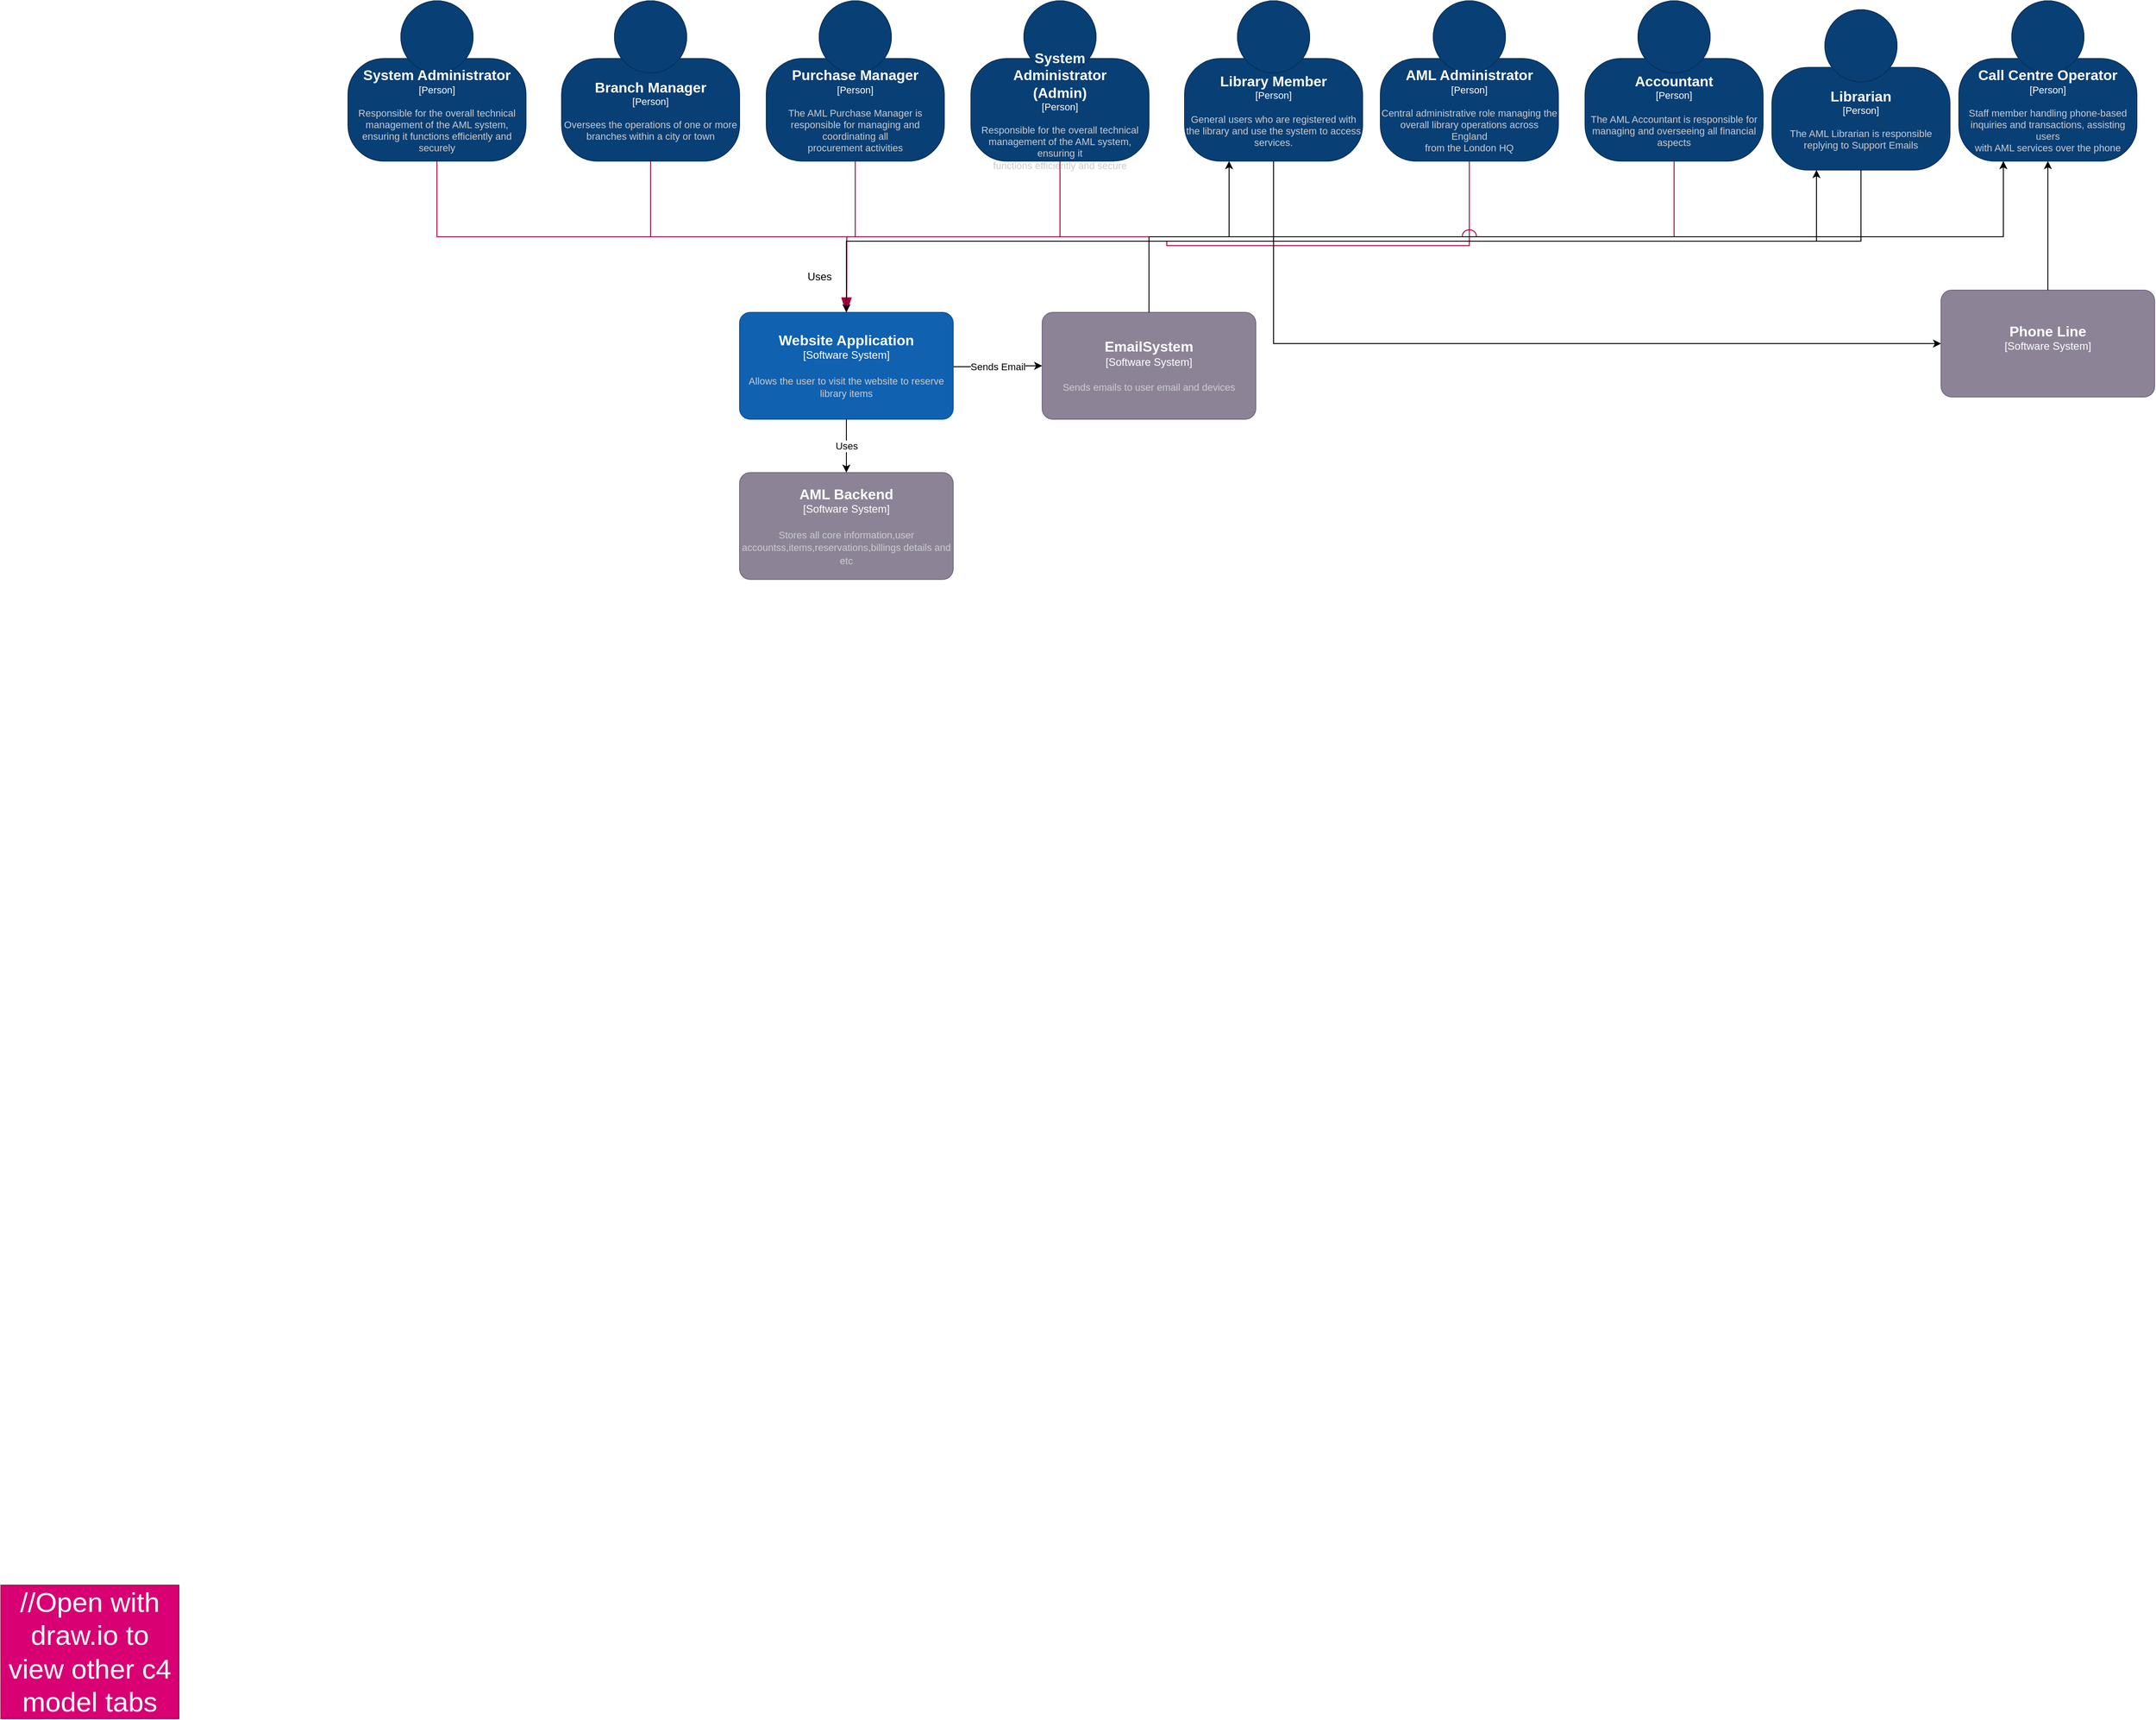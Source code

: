 <mxfile version="25.0.3" pages="3">
  <diagram name="C4 Level 1" id="3G93bex2XScV4NM3hj-H">
    <mxGraphModel grid="1" page="1" gridSize="10" guides="1" tooltips="1" connect="1" arrows="1" fold="1" pageScale="1" pageWidth="2339" pageHeight="3300" math="0" shadow="0">
      <root>
        <mxCell id="0" />
        <mxCell id="1" parent="0" />
        <object placeholders="1" c4Name="System Administrator" c4Type="Person" c4Description="Responsible for the overall technical management of the AML system, ensuring it functions efficiently and securely" label="&lt;font style=&quot;font-size: 16px&quot;&gt;&lt;b&gt;%c4Name%&lt;/b&gt;&lt;/font&gt;&lt;div&gt;[%c4Type%]&lt;/div&gt;&lt;br&gt;&lt;div&gt;&lt;font style=&quot;font-size: 11px&quot;&gt;&lt;font color=&quot;#cccccc&quot;&gt;%c4Description%&lt;/font&gt;&lt;/div&gt;" id="L5caA5KalWIemBGM0afS-1">
          <mxCell style="html=1;fontSize=11;dashed=0;whiteSpace=wrap;fillColor=#083F75;strokeColor=#06315C;fontColor=#ffffff;shape=mxgraph.c4.person2;align=center;metaEdit=1;points=[[0.5,0,0],[1,0.5,0],[1,0.75,0],[0.75,1,0],[0.5,1,0],[0.25,1,0],[0,0.75,0],[0,0.5,0]];resizable=0;" vertex="1" parent="1">
            <mxGeometry x="150" y="170" width="200" height="180" as="geometry" />
          </mxCell>
        </object>
        <object placeholders="1" c4Name="Branch Manager" c4Type="Person" c4Description="Oversees the operations of one or more branches within a city or town" label="&lt;font style=&quot;font-size: 16px&quot;&gt;&lt;b&gt;%c4Name%&lt;/b&gt;&lt;/font&gt;&lt;div&gt;[%c4Type%]&lt;/div&gt;&lt;br&gt;&lt;div&gt;&lt;font style=&quot;font-size: 11px&quot;&gt;&lt;font color=&quot;#cccccc&quot;&gt;%c4Description%&lt;/font&gt;&lt;/div&gt;" id="L5caA5KalWIemBGM0afS-2">
          <mxCell style="html=1;fontSize=11;dashed=0;whiteSpace=wrap;fillColor=#083F75;strokeColor=#06315C;fontColor=#ffffff;shape=mxgraph.c4.person2;align=center;metaEdit=1;points=[[0.5,0,0],[1,0.5,0],[1,0.75,0],[0.75,1,0],[0.5,1,0],[0.25,1,0],[0,0.75,0],[0,0.5,0]];resizable=0;" vertex="1" parent="1">
            <mxGeometry x="390" y="170" width="200" height="180" as="geometry" />
          </mxCell>
        </object>
        <object placeholders="1" c4Name="Purchase Manager" c4Type="Person" c4Description="The AML Purchase Manager is responsible for managing and coordinating all&#xa;procurement activities" label="&lt;font style=&quot;font-size: 16px&quot;&gt;&lt;b&gt;%c4Name%&lt;/b&gt;&lt;/font&gt;&lt;div&gt;[%c4Type%]&lt;/div&gt;&lt;br&gt;&lt;div&gt;&lt;font style=&quot;font-size: 11px&quot;&gt;&lt;font color=&quot;#cccccc&quot;&gt;%c4Description%&lt;/font&gt;&lt;/div&gt;" id="7FGuasHsRXr0EIKURwA4-1">
          <mxCell style="html=1;fontSize=11;dashed=0;whiteSpace=wrap;fillColor=#083F75;strokeColor=#06315C;fontColor=#ffffff;shape=mxgraph.c4.person2;align=center;metaEdit=1;points=[[0.5,0,0],[1,0.5,0],[1,0.75,0],[0.75,1,0],[0.5,1,0],[0.25,1,0],[0,0.75,0],[0,0.5,0]];resizable=0;" vertex="1" parent="1">
            <mxGeometry x="620" y="170" width="200" height="180" as="geometry" />
          </mxCell>
        </object>
        <object placeholders="1" c4Name="Library Member" c4Type="Person" c4Description="General users who are registered with the library and use the system to access services." label="&lt;font style=&quot;font-size: 16px&quot;&gt;&lt;b&gt;%c4Name%&lt;/b&gt;&lt;/font&gt;&lt;div&gt;[%c4Type%]&lt;/div&gt;&lt;br&gt;&lt;div&gt;&lt;font style=&quot;font-size: 11px&quot;&gt;&lt;font color=&quot;#cccccc&quot;&gt;%c4Description%&lt;/font&gt;&lt;/div&gt;" id="cVa14THFLUH5hFpIM2EZ-1">
          <mxCell style="html=1;fontSize=11;dashed=0;whiteSpace=wrap;fillColor=#083F75;strokeColor=#06315C;fontColor=#ffffff;shape=mxgraph.c4.person2;align=center;metaEdit=1;points=[[0.5,0,0],[1,0.5,0],[1,0.75,0],[0.75,1,0],[0.5,1,0],[0.25,1,0],[0,0.75,0],[0,0.5,0]];resizable=0;" vertex="1" parent="1">
            <mxGeometry x="1090" y="170" width="200" height="180" as="geometry" />
          </mxCell>
        </object>
        <object placeholders="1" c4Name="System&#xa;Administrator&#xa;(Admin)" c4Type="Person" c4Description="Responsible for the overall technical management of the AML system, ensuring it&#xa;functions efficiently and secure" label="&lt;font style=&quot;font-size: 16px&quot;&gt;&lt;b&gt;%c4Name%&lt;/b&gt;&lt;/font&gt;&lt;div&gt;[%c4Type%]&lt;/div&gt;&lt;br&gt;&lt;div&gt;&lt;font style=&quot;font-size: 11px&quot;&gt;&lt;font color=&quot;#cccccc&quot;&gt;%c4Description%&lt;/font&gt;&lt;/div&gt;" id="7FGuasHsRXr0EIKURwA4-2">
          <mxCell style="html=1;fontSize=11;dashed=0;whiteSpace=wrap;fillColor=#083F75;strokeColor=#06315C;fontColor=#ffffff;shape=mxgraph.c4.person2;align=center;metaEdit=1;points=[[0.5,0,0],[1,0.5,0],[1,0.75,0],[0.75,1,0],[0.5,1,0],[0.25,1,0],[0,0.75,0],[0,0.5,0]];resizable=0;" vertex="1" parent="1">
            <mxGeometry x="850" y="170" width="200" height="180" as="geometry" />
          </mxCell>
        </object>
        <object placeholders="1" c4Name="AML Administrator" c4Type="Person" c4Description="Central administrative role managing the overall library operations across England&#xa;from the London HQ" label="&lt;font style=&quot;font-size: 16px&quot;&gt;&lt;b&gt;%c4Name%&lt;/b&gt;&lt;/font&gt;&lt;div&gt;[%c4Type%]&lt;/div&gt;&lt;br&gt;&lt;div&gt;&lt;font style=&quot;font-size: 11px&quot;&gt;&lt;font color=&quot;#cccccc&quot;&gt;%c4Description%&lt;/font&gt;&lt;/div&gt;" id="7FGuasHsRXr0EIKURwA4-3">
          <mxCell style="html=1;fontSize=11;dashed=0;whiteSpace=wrap;fillColor=#083F75;strokeColor=#06315C;fontColor=#ffffff;shape=mxgraph.c4.person2;align=center;metaEdit=1;points=[[0.5,0,0],[1,0.5,0],[1,0.75,0],[0.75,1,0],[0.5,1,0],[0.25,1,0],[0,0.75,0],[0,0.5,0]];resizable=0;" vertex="1" parent="1">
            <mxGeometry x="1310" y="170" width="200" height="180" as="geometry" />
          </mxCell>
        </object>
        <object placeholders="1" c4Name="Accountant" c4Type="Person" c4Description="The AML Accountant is responsible for managing and overseeing all financial aspects" label="&lt;font style=&quot;font-size: 16px&quot;&gt;&lt;b&gt;%c4Name%&lt;/b&gt;&lt;/font&gt;&lt;div&gt;[%c4Type%]&lt;/div&gt;&lt;br&gt;&lt;div&gt;&lt;font style=&quot;font-size: 11px&quot;&gt;&lt;font color=&quot;#cccccc&quot;&gt;%c4Description%&lt;/font&gt;&lt;/div&gt;" id="7FGuasHsRXr0EIKURwA4-4">
          <mxCell style="html=1;fontSize=11;dashed=0;whiteSpace=wrap;fillColor=#083F75;strokeColor=#06315C;fontColor=#ffffff;shape=mxgraph.c4.person2;align=center;metaEdit=1;points=[[0.5,0,0],[1,0.5,0],[1,0.75,0],[0.75,1,0],[0.5,1,0],[0.25,1,0],[0,0.75,0],[0,0.5,0]];resizable=0;" vertex="1" parent="1">
            <mxGeometry x="1540" y="170" width="200" height="180" as="geometry" />
          </mxCell>
        </object>
        <object placeholders="1" c4Name="Call Centre Operator" c4Type="Person" c4Description="Staff member handling phone-based inquiries and transactions, assisting users&#xa;with AML services over the phone" label="&lt;font style=&quot;font-size: 16px&quot;&gt;&lt;b&gt;%c4Name%&lt;/b&gt;&lt;/font&gt;&lt;div&gt;[%c4Type%]&lt;/div&gt;&lt;br&gt;&lt;div&gt;&lt;font style=&quot;font-size: 11px&quot;&gt;&lt;font color=&quot;#cccccc&quot;&gt;%c4Description%&lt;/font&gt;&lt;/div&gt;" id="7FGuasHsRXr0EIKURwA4-5">
          <mxCell style="html=1;fontSize=11;dashed=0;whiteSpace=wrap;fillColor=#083F75;strokeColor=#06315C;fontColor=#ffffff;shape=mxgraph.c4.person2;align=center;metaEdit=1;points=[[0.5,0,0],[1,0.5,0],[1,0.75,0],[0.75,1,0],[0.5,1,0],[0.25,1,0],[0,0.75,0],[0,0.5,0]];resizable=0;" vertex="1" parent="1">
            <mxGeometry x="1960" y="170" width="200" height="180" as="geometry" />
          </mxCell>
        </object>
        <object placeholders="1" c4Type="Relationship" id="7FGuasHsRXr0EIKURwA4-7">
          <mxCell style="endArrow=blockThin;html=1;fontSize=10;fontColor=#404040;strokeWidth=1;endFill=1;strokeColor=#A50040;elbow=vertical;metaEdit=1;endSize=14;startSize=14;jumpStyle=arc;jumpSize=16;rounded=0;edgeStyle=orthogonalEdgeStyle;exitX=0.5;exitY=1;exitDx=0;exitDy=0;exitPerimeter=0;entryX=0.5;entryY=0;entryDx=0;entryDy=0;entryPerimeter=0;fillColor=#d80073;" edge="1" parent="1" source="7FGuasHsRXr0EIKURwA4-2">
            <mxGeometry width="240" relative="1" as="geometry">
              <mxPoint x="940" y="440" as="sourcePoint" />
              <mxPoint x="710" y="520" as="targetPoint" />
            </mxGeometry>
          </mxCell>
        </object>
        <object placeholders="1" c4Type="Relationship" id="7FGuasHsRXr0EIKURwA4-8">
          <mxCell style="endArrow=blockThin;html=1;fontSize=10;fontColor=#404040;strokeWidth=1;endFill=1;strokeColor=#A50040;elbow=vertical;metaEdit=1;endSize=14;startSize=14;jumpStyle=arc;jumpSize=16;rounded=0;edgeStyle=orthogonalEdgeStyle;fillColor=#d80073;exitX=0.5;exitY=1;exitDx=0;exitDy=0;exitPerimeter=0;entryX=0.5;entryY=0;entryDx=0;entryDy=0;entryPerimeter=0;" edge="1" parent="1" source="cVa14THFLUH5hFpIM2EZ-1">
            <mxGeometry width="240" relative="1" as="geometry">
              <mxPoint x="1160" y="440" as="sourcePoint" />
              <mxPoint x="710" y="520" as="targetPoint" />
            </mxGeometry>
          </mxCell>
        </object>
        <object placeholders="1" c4Type="Relationship" id="7FGuasHsRXr0EIKURwA4-9">
          <mxCell style="endArrow=blockThin;html=1;fontSize=10;fontColor=#404040;strokeWidth=1;endFill=1;strokeColor=#A50040;elbow=vertical;metaEdit=1;endSize=14;startSize=14;jumpStyle=arc;jumpSize=16;rounded=0;edgeStyle=orthogonalEdgeStyle;exitX=0.5;exitY=1;exitDx=0;exitDy=0;exitPerimeter=0;entryX=0.5;entryY=0;entryDx=0;entryDy=0;entryPerimeter=0;fillColor=#d80073;" edge="1" parent="1" source="L5caA5KalWIemBGM0afS-1">
            <mxGeometry width="240" relative="1" as="geometry">
              <mxPoint x="290" y="530" as="sourcePoint" />
              <mxPoint x="710" y="520" as="targetPoint" />
            </mxGeometry>
          </mxCell>
        </object>
        <object placeholders="1" c4Type="Relationship" id="7FGuasHsRXr0EIKURwA4-10">
          <mxCell style="endArrow=blockThin;html=1;fontSize=10;fontColor=#404040;strokeWidth=1;endFill=1;strokeColor=#A50040;elbow=vertical;metaEdit=1;endSize=14;startSize=14;jumpStyle=arc;jumpSize=16;rounded=0;edgeStyle=orthogonalEdgeStyle;exitX=0.5;exitY=1;exitDx=0;exitDy=0;exitPerimeter=0;entryX=0.5;entryY=0;entryDx=0;entryDy=0;entryPerimeter=0;fillColor=#d80073;" edge="1" parent="1" source="L5caA5KalWIemBGM0afS-2">
            <mxGeometry width="240" relative="1" as="geometry">
              <mxPoint x="470" y="440" as="sourcePoint" />
              <mxPoint x="710" y="520" as="targetPoint" />
            </mxGeometry>
          </mxCell>
        </object>
        <object placeholders="1" c4Type="Relationship" id="7FGuasHsRXr0EIKURwA4-11">
          <mxCell style="endArrow=blockThin;html=1;fontSize=10;fontColor=#404040;strokeWidth=1;endFill=1;strokeColor=#A50040;elbow=vertical;metaEdit=1;endSize=14;startSize=14;jumpStyle=arc;jumpSize=16;rounded=0;edgeStyle=orthogonalEdgeStyle;exitX=0.5;exitY=1;exitDx=0;exitDy=0;exitPerimeter=0;entryX=0.5;entryY=0;entryDx=0;entryDy=0;entryPerimeter=0;fillColor=#d80073;" edge="1" parent="1" source="7FGuasHsRXr0EIKURwA4-3">
            <mxGeometry width="240" relative="1" as="geometry">
              <mxPoint x="1410" y="440" as="sourcePoint" />
              <mxPoint x="710" y="520" as="targetPoint" />
              <Array as="points">
                <mxPoint x="1410" y="445" />
                <mxPoint x="1070" y="445" />
                <mxPoint x="1070" y="440" />
                <mxPoint x="710" y="440" />
              </Array>
            </mxGeometry>
          </mxCell>
        </object>
        <object placeholders="1" c4Name="Phone Line" c4Type="Software System" c4Description="" label="&lt;font style=&quot;font-size: 16px&quot;&gt;&lt;b&gt;%c4Name%&lt;/b&gt;&lt;/font&gt;&lt;div&gt;[%c4Type%]&lt;/div&gt;&lt;br&gt;&lt;div&gt;&lt;font style=&quot;font-size: 11px&quot;&gt;&lt;font color=&quot;#cccccc&quot;&gt;%c4Description%&lt;/font&gt;&lt;/div&gt;" id="7FGuasHsRXr0EIKURwA4-18">
          <mxCell style="rounded=1;whiteSpace=wrap;html=1;labelBackgroundColor=none;fillColor=#8C8496;fontColor=#ffffff;align=center;arcSize=10;strokeColor=#736782;metaEdit=1;resizable=0;points=[[0.25,0,0],[0.5,0,0],[0.75,0,0],[1,0.25,0],[1,0.5,0],[1,0.75,0],[0.75,1,0],[0.5,1,0],[0.25,1,0],[0,0.75,0],[0,0.5,0],[0,0.25,0]];" vertex="1" parent="1">
            <mxGeometry x="1940" y="495" width="240" height="120" as="geometry" />
          </mxCell>
        </object>
        <object placeholders="1" c4Type="Relationship" id="7FGuasHsRXr0EIKURwA4-19">
          <mxCell style="endArrow=blockThin;html=1;fontSize=10;fontColor=#404040;strokeWidth=1;endFill=1;strokeColor=#A50040;elbow=vertical;metaEdit=1;endSize=14;startSize=14;jumpStyle=arc;jumpSize=16;rounded=0;edgeStyle=orthogonalEdgeStyle;exitX=0.5;exitY=1;exitDx=0;exitDy=0;exitPerimeter=0;entryX=0.5;entryY=0;entryDx=0;entryDy=0;entryPerimeter=0;fillColor=#d80073;" edge="1" parent="1" source="7FGuasHsRXr0EIKURwA4-1">
            <mxGeometry width="240" relative="1" as="geometry">
              <mxPoint x="640" y="470" as="sourcePoint" />
              <mxPoint x="710" y="520" as="targetPoint" />
            </mxGeometry>
          </mxCell>
        </object>
        <object placeholders="1" c4Type="Relationship" id="7FGuasHsRXr0EIKURwA4-22">
          <mxCell style="endArrow=blockThin;html=1;fontSize=10;fontColor=#404040;strokeWidth=1;endFill=1;strokeColor=#A50040;elbow=vertical;metaEdit=1;endSize=14;startSize=14;jumpStyle=arc;jumpSize=16;rounded=0;edgeStyle=orthogonalEdgeStyle;exitX=0.5;exitY=1;exitDx=0;exitDy=0;exitPerimeter=0;entryX=0.5;entryY=0;entryDx=0;entryDy=0;entryPerimeter=0;fillColor=#d80073;" edge="1" parent="1" source="7FGuasHsRXr0EIKURwA4-4">
            <mxGeometry width="240" relative="1" as="geometry">
              <mxPoint x="1380" y="550" as="sourcePoint" />
              <mxPoint x="710" y="520" as="targetPoint" />
            </mxGeometry>
          </mxCell>
        </object>
        <mxCell id="pzPof6MqFRiIt_hqs2Ud-1" value="&lt;font style=&quot;font-size: 31px;&quot;&gt;//Open with draw.io to view other c4 model tabs&lt;/font&gt;" style="whiteSpace=wrap;html=1;fillColor=#d80073;strokeColor=#A50040;fontColor=#ffffff;" vertex="1" parent="1">
          <mxGeometry x="-240" y="1950" width="200" height="150" as="geometry" />
        </mxCell>
        <object placeholders="1" c4Name="Librarian" c4Type="Person" c4Description="The AML Librarian is responsible replying to Support Emails" label="&lt;font style=&quot;font-size: 16px&quot;&gt;&lt;b&gt;%c4Name%&lt;/b&gt;&lt;/font&gt;&lt;div&gt;[%c4Type%]&lt;/div&gt;&lt;br&gt;&lt;div&gt;&lt;font style=&quot;font-size: 11px&quot;&gt;&lt;font color=&quot;#cccccc&quot;&gt;%c4Description%&lt;/font&gt;&lt;/div&gt;" id="NrkTkGm0qk_paLFjfygs-1">
          <mxCell style="html=1;fontSize=11;dashed=0;whiteSpace=wrap;fillColor=#083F75;strokeColor=#06315C;fontColor=#ffffff;shape=mxgraph.c4.person2;align=center;metaEdit=1;points=[[0.5,0,0],[1,0.5,0],[1,0.75,0],[0.75,1,0],[0.5,1,0],[0.25,1,0],[0,0.75,0],[0,0.5,0]];resizable=0;" vertex="1" parent="1">
            <mxGeometry x="1750" y="180" width="200" height="180" as="geometry" />
          </mxCell>
        </object>
        <mxCell id="NrkTkGm0qk_paLFjfygs-2" style="edgeStyle=orthogonalEdgeStyle;rounded=0;orthogonalLoop=1;jettySize=auto;html=1;entryX=0.5;entryY=0;entryDx=0;entryDy=0;entryPerimeter=0;" edge="1" parent="1" source="NrkTkGm0qk_paLFjfygs-1">
          <mxGeometry relative="1" as="geometry">
            <mxPoint x="710" y="520" as="targetPoint" />
            <Array as="points">
              <mxPoint x="1850" y="440" />
              <mxPoint x="710" y="440" />
            </Array>
          </mxGeometry>
        </mxCell>
        <object placeholders="1" c4Name="AML Backend" c4Type="Software System" c4Description="Stores all core information,user accountss,items,reservations,billings details and etc" label="&lt;font style=&quot;font-size: 16px&quot;&gt;&lt;b&gt;%c4Name%&lt;/b&gt;&lt;/font&gt;&lt;div&gt;[%c4Type%]&lt;/div&gt;&lt;br&gt;&lt;div&gt;&lt;font style=&quot;font-size: 11px&quot;&gt;&lt;font color=&quot;#cccccc&quot;&gt;%c4Description%&lt;/font&gt;&lt;/div&gt;" id="q0kQOIr6aW3pYO37IFOR-2">
          <mxCell style="rounded=1;whiteSpace=wrap;html=1;labelBackgroundColor=none;fillColor=#8C8496;fontColor=#ffffff;align=center;arcSize=10;strokeColor=#736782;metaEdit=1;resizable=0;points=[[0.25,0,0],[0.5,0,0],[0.75,0,0],[1,0.25,0],[1,0.5,0],[1,0.75,0],[0.75,1,0],[0.5,1,0],[0.25,1,0],[0,0.75,0],[0,0.5,0],[0,0.25,0]];" vertex="1" parent="1">
            <mxGeometry x="590" y="700" width="240" height="120" as="geometry" />
          </mxCell>
        </object>
        <object placeholders="1" c4Name="EmailSystem" c4Type="Software System" c4Description="Sends emails to user email and devices" label="&lt;font style=&quot;font-size: 16px&quot;&gt;&lt;b&gt;%c4Name%&lt;/b&gt;&lt;/font&gt;&lt;div&gt;[%c4Type%]&lt;/div&gt;&lt;br&gt;&lt;div&gt;&lt;font style=&quot;font-size: 11px&quot;&gt;&lt;font color=&quot;#cccccc&quot;&gt;%c4Description%&lt;/font&gt;&lt;/div&gt;" id="q0kQOIr6aW3pYO37IFOR-4">
          <mxCell style="rounded=1;whiteSpace=wrap;html=1;labelBackgroundColor=none;fillColor=#8C8496;fontColor=#ffffff;align=center;arcSize=10;strokeColor=#736782;metaEdit=1;resizable=0;points=[[0.25,0,0],[0.5,0,0],[0.75,0,0],[1,0.25,0],[1,0.5,0],[1,0.75,0],[0.75,1,0],[0.5,1,0],[0.25,1,0],[0,0.75,0],[0,0.5,0],[0,0.25,0]];" vertex="1" parent="1">
            <mxGeometry x="930" y="520" width="240" height="120" as="geometry" />
          </mxCell>
        </object>
        <mxCell id="q0kQOIr6aW3pYO37IFOR-5" value="Sends Email" style="edgeStyle=orthogonalEdgeStyle;rounded=0;orthogonalLoop=1;jettySize=auto;html=1;exitX=1;exitY=0.5;exitDx=0;exitDy=0;exitPerimeter=0;entryX=0;entryY=0.5;entryDx=0;entryDy=0;entryPerimeter=0;" edge="1" parent="1" target="q0kQOIr6aW3pYO37IFOR-4">
          <mxGeometry relative="1" as="geometry">
            <mxPoint x="830.0" y="580" as="sourcePoint" />
            <Array as="points">
              <mxPoint x="830" y="581" />
              <mxPoint x="880" y="581" />
              <mxPoint x="880" y="580" />
            </Array>
          </mxGeometry>
        </mxCell>
        <mxCell id="q0kQOIr6aW3pYO37IFOR-6" style="edgeStyle=orthogonalEdgeStyle;rounded=0;orthogonalLoop=1;jettySize=auto;html=1;exitX=0.5;exitY=1;exitDx=0;exitDy=0;exitPerimeter=0;entryX=0;entryY=0.5;entryDx=0;entryDy=0;entryPerimeter=0;" edge="1" parent="1" source="cVa14THFLUH5hFpIM2EZ-1" target="7FGuasHsRXr0EIKURwA4-18">
          <mxGeometry relative="1" as="geometry" />
        </mxCell>
        <mxCell id="q0kQOIr6aW3pYO37IFOR-7" style="edgeStyle=orthogonalEdgeStyle;rounded=0;orthogonalLoop=1;jettySize=auto;html=1;exitX=0.5;exitY=0;exitDx=0;exitDy=0;exitPerimeter=0;entryX=0.25;entryY=1;entryDx=0;entryDy=0;entryPerimeter=0;" edge="1" parent="1" source="q0kQOIr6aW3pYO37IFOR-4" target="cVa14THFLUH5hFpIM2EZ-1">
          <mxGeometry relative="1" as="geometry" />
        </mxCell>
        <mxCell id="q0kQOIr6aW3pYO37IFOR-12" style="edgeStyle=orthogonalEdgeStyle;rounded=0;orthogonalLoop=1;jettySize=auto;html=1;exitX=0.5;exitY=0;exitDx=0;exitDy=0;exitPerimeter=0;entryX=0.25;entryY=1;entryDx=0;entryDy=0;entryPerimeter=0;" edge="1" parent="1" source="q0kQOIr6aW3pYO37IFOR-4" target="NrkTkGm0qk_paLFjfygs-1">
          <mxGeometry relative="1" as="geometry" />
        </mxCell>
        <mxCell id="q0kQOIr6aW3pYO37IFOR-13" style="edgeStyle=orthogonalEdgeStyle;rounded=0;orthogonalLoop=1;jettySize=auto;html=1;exitX=0.5;exitY=0;exitDx=0;exitDy=0;exitPerimeter=0;entryX=0.25;entryY=1;entryDx=0;entryDy=0;entryPerimeter=0;" edge="1" parent="1" source="q0kQOIr6aW3pYO37IFOR-4" target="7FGuasHsRXr0EIKURwA4-5">
          <mxGeometry relative="1" as="geometry" />
        </mxCell>
        <mxCell id="F0zc9VPflB25o6Jk8yrt-1" style="edgeStyle=orthogonalEdgeStyle;rounded=0;orthogonalLoop=1;jettySize=auto;html=1;exitX=0.5;exitY=0;exitDx=0;exitDy=0;exitPerimeter=0;entryX=0.5;entryY=1;entryDx=0;entryDy=0;entryPerimeter=0;" edge="1" parent="1" source="7FGuasHsRXr0EIKURwA4-18" target="7FGuasHsRXr0EIKURwA4-5">
          <mxGeometry relative="1" as="geometry" />
        </mxCell>
        <object placeholders="1" c4Name="Website Application" c4Type="Software System" c4Description="Allows the user to visit the website to reserve library items" label="&lt;font style=&quot;font-size: 16px&quot;&gt;&lt;b&gt;%c4Name%&lt;/b&gt;&lt;/font&gt;&lt;div&gt;[%c4Type%]&lt;/div&gt;&lt;br&gt;&lt;div&gt;&lt;font style=&quot;font-size: 11px&quot;&gt;&lt;font color=&quot;#cccccc&quot;&gt;%c4Description%&lt;/font&gt;&lt;/div&gt;" id="PEsk3wElcp2VqGuCCP7j-1">
          <mxCell style="rounded=1;whiteSpace=wrap;html=1;labelBackgroundColor=none;fillColor=#1061B0;fontColor=#ffffff;align=center;arcSize=10;strokeColor=#0D5091;metaEdit=1;resizable=0;points=[[0.25,0,0],[0.5,0,0],[0.75,0,0],[1,0.25,0],[1,0.5,0],[1,0.75,0],[0.75,1,0],[0.5,1,0],[0.25,1,0],[0,0.75,0],[0,0.5,0],[0,0.25,0]];" vertex="1" parent="1">
            <mxGeometry x="590" y="520" width="240" height="120" as="geometry" />
          </mxCell>
        </object>
        <mxCell id="PEsk3wElcp2VqGuCCP7j-4" value="Uses" style="edgeStyle=orthogonalEdgeStyle;rounded=0;orthogonalLoop=1;jettySize=auto;html=1;exitX=0.5;exitY=1;exitDx=0;exitDy=0;exitPerimeter=0;entryX=0.5;entryY=0;entryDx=0;entryDy=0;entryPerimeter=0;" edge="1" parent="1" source="PEsk3wElcp2VqGuCCP7j-1" target="q0kQOIr6aW3pYO37IFOR-2">
          <mxGeometry relative="1" as="geometry" />
        </mxCell>
        <mxCell id="HDzIYJAQ8DzaioaiYnxV-1" value="Uses" style="text;html=1;align=center;verticalAlign=middle;whiteSpace=wrap;rounded=0;" vertex="1" parent="1">
          <mxGeometry x="650" y="465" width="60" height="30" as="geometry" />
        </mxCell>
      </root>
    </mxGraphModel>
  </diagram>
  <diagram id="2iagtbiU8VZhnSFLdQff" name="C4 Level 2">
    <mxGraphModel grid="1" page="1" gridSize="10" guides="1" tooltips="1" connect="1" arrows="1" fold="1" pageScale="1" pageWidth="827" pageHeight="1169" math="0" shadow="0">
      <root>
        <mxCell id="0" />
        <mxCell id="1" parent="0" />
        <object placeholders="1" c4Name="Website Application" c4Type="Container" c4Technology="e.g. React,Typescript" c4Description="This is the Web server where the user goes first." label="&lt;font style=&quot;font-size: 16px&quot;&gt;&lt;b&gt;%c4Name%&lt;/b&gt;&lt;/font&gt;&lt;div&gt;[%c4Type%: %c4Technology%]&lt;/div&gt;&lt;br&gt;&lt;div&gt;&lt;font style=&quot;font-size: 11px&quot;&gt;&lt;font color=&quot;#E6E6E6&quot;&gt;%c4Description%&lt;/font&gt;&lt;/div&gt;" id="dgJtbuEsEQWvtQ4qIIvJ-1">
          <mxCell style="rounded=1;whiteSpace=wrap;html=1;fontSize=11;labelBackgroundColor=none;fillColor=#23A2D9;fontColor=#ffffff;align=center;arcSize=10;strokeColor=#0E7DAD;metaEdit=1;resizable=0;points=[[0.25,0,0],[0.5,0,0],[0.75,0,0],[1,0.25,0],[1,0.5,0],[1,0.75,0],[0.75,1,0],[0.5,1,0],[0.25,1,0],[0,0.75,0],[0,0.5,0],[0,0.25,0]];" vertex="1" parent="1">
            <mxGeometry x="-220" y="-1840" width="240" height="120" as="geometry" />
          </mxCell>
        </object>
        <object placeholders="1" c4Name="E-mail System" c4Type="Software System" c4Description="Sends emails to user email and devices" label="&lt;font style=&quot;font-size: 16px&quot;&gt;&lt;b&gt;%c4Name%&lt;/b&gt;&lt;/font&gt;&lt;div&gt;[%c4Type%]&lt;/div&gt;&lt;br&gt;&lt;div&gt;&lt;font style=&quot;font-size: 11px&quot;&gt;&lt;font color=&quot;#cccccc&quot;&gt;%c4Description%&lt;/font&gt;&lt;/div&gt;" id="dgJtbuEsEQWvtQ4qIIvJ-5">
          <mxCell style="rounded=1;whiteSpace=wrap;html=1;labelBackgroundColor=none;fillColor=#647687;fontColor=#ffffff;align=center;arcSize=10;strokeColor=#314354;metaEdit=1;resizable=0;points=[[0.25,0,0],[0.5,0,0],[0.75,0,0],[1,0.25,0],[1,0.5,0],[1,0.75,0],[0.75,1,0],[0.5,1,0],[0.25,1,0],[0,0.75,0],[0,0.5,0],[0,0.25,0]];" vertex="1" parent="1">
            <mxGeometry x="810" y="-1790" width="240" height="120" as="geometry" />
          </mxCell>
        </object>
        <object placeholders="1" c4Name="Library Member" c4Type="Person" c4Description="General users who are registered with the library and use the system to access services." label="&lt;font style=&quot;font-size: 16px&quot;&gt;&lt;b&gt;%c4Name%&lt;/b&gt;&lt;/font&gt;&lt;div&gt;[%c4Type%]&lt;/div&gt;&lt;br&gt;&lt;div&gt;&lt;font style=&quot;font-size: 11px&quot;&gt;&lt;font color=&quot;#cccccc&quot;&gt;%c4Description%&lt;/font&gt;&lt;/div&gt;" id="F7DgOAPQwXCMhZJQ1mGR-3">
          <mxCell style="html=1;fontSize=11;dashed=0;whiteSpace=wrap;fillColor=#083F75;strokeColor=#06315C;fontColor=#ffffff;shape=mxgraph.c4.person2;align=center;metaEdit=1;points=[[0.5,0,0],[1,0.5,0],[1,0.75,0],[0.75,1,0],[0.5,1,0],[0.25,1,0],[0,0.75,0],[0,0.5,0]];resizable=0;" vertex="1" parent="1">
            <mxGeometry x="-390" y="-2250" width="200" height="180" as="geometry" />
          </mxCell>
        </object>
        <object placeholders="1" c4Name="System&#xa;Administrator&#xa;(Admin)" c4Type="Person" c4Description="Responsible for the overall technical management of the AML system, ensuring it&#xa;functions efficiently and secure" label="&lt;font style=&quot;font-size: 16px&quot;&gt;&lt;b&gt;%c4Name%&lt;/b&gt;&lt;/font&gt;&lt;div&gt;[%c4Type%]&lt;/div&gt;&lt;br&gt;&lt;div&gt;&lt;font style=&quot;font-size: 11px&quot;&gt;&lt;font color=&quot;#cccccc&quot;&gt;%c4Description%&lt;/font&gt;&lt;/div&gt;" id="F7DgOAPQwXCMhZJQ1mGR-4">
          <mxCell style="html=1;fontSize=11;dashed=0;whiteSpace=wrap;fillColor=#083F75;strokeColor=#06315C;fontColor=#ffffff;shape=mxgraph.c4.person2;align=center;metaEdit=1;points=[[0.5,0,0],[1,0.5,0],[1,0.75,0],[0.75,1,0],[0.5,1,0],[0.25,1,0],[0,0.75,0],[0,0.5,0]];resizable=0;" vertex="1" parent="1">
            <mxGeometry x="930" y="-2260" width="200" height="180" as="geometry" />
          </mxCell>
        </object>
        <object placeholders="1" c4Name="AML Administrator" c4Type="Person" c4Description="Central administrative role managing the overall library operations across England&#xa;from the London HQ" label="&lt;font style=&quot;font-size: 16px&quot;&gt;&lt;b&gt;%c4Name%&lt;/b&gt;&lt;/font&gt;&lt;div&gt;[%c4Type%]&lt;/div&gt;&lt;br&gt;&lt;div&gt;&lt;font style=&quot;font-size: 11px&quot;&gt;&lt;font color=&quot;#cccccc&quot;&gt;%c4Description%&lt;/font&gt;&lt;/div&gt;" id="F7DgOAPQwXCMhZJQ1mGR-5">
          <mxCell style="html=1;fontSize=11;dashed=0;whiteSpace=wrap;fillColor=#083F75;strokeColor=#06315C;fontColor=#ffffff;shape=mxgraph.c4.person2;align=center;metaEdit=1;points=[[0.5,0,0],[1,0.5,0],[1,0.75,0],[0.75,1,0],[0.5,1,0],[0.25,1,0],[0,0.75,0],[0,0.5,0]];resizable=0;" vertex="1" parent="1">
            <mxGeometry x="-90" y="-2260" width="200" height="180" as="geometry" />
          </mxCell>
        </object>
        <mxCell id="9_nWXJcKy2wet2IQq8HX-10" style="edgeStyle=orthogonalEdgeStyle;rounded=0;orthogonalLoop=1;jettySize=auto;html=1;exitX=0.5;exitY=1;exitDx=0;exitDy=0;exitPerimeter=0;" edge="1" parent="1" source="F7DgOAPQwXCMhZJQ1mGR-6">
          <mxGeometry relative="1" as="geometry">
            <mxPoint x="310" y="-1860" as="targetPoint" />
          </mxGeometry>
        </mxCell>
        <object placeholders="1" c4Name="Accountant" c4Type="Person" c4Description="The AML Accountant is responsible for managing and overseeing all financial aspects" label="&lt;font style=&quot;font-size: 16px&quot;&gt;&lt;b&gt;%c4Name%&lt;/b&gt;&lt;/font&gt;&lt;div&gt;[%c4Type%]&lt;/div&gt;&lt;br&gt;&lt;div&gt;&lt;font style=&quot;font-size: 11px&quot;&gt;&lt;font color=&quot;#cccccc&quot;&gt;%c4Description%&lt;/font&gt;&lt;/div&gt;" id="F7DgOAPQwXCMhZJQ1mGR-6">
          <mxCell style="html=1;fontSize=11;dashed=0;whiteSpace=wrap;fillColor=#083F75;strokeColor=#06315C;fontColor=#ffffff;shape=mxgraph.c4.person2;align=center;metaEdit=1;points=[[0.5,0,0],[1,0.5,0],[1,0.75,0],[0.75,1,0],[0.5,1,0],[0.25,1,0],[0,0.75,0],[0,0.5,0]];resizable=0;" vertex="1" parent="1">
            <mxGeometry x="590" y="-2260" width="200" height="180" as="geometry" />
          </mxCell>
        </object>
        <object placeholders="1" c4Name="Call Centre Operator" c4Type="Person" c4Description="Staff member handling phone-based inquiries and transactions, assisting users&#xa;with AML services over the phone" label="&lt;font style=&quot;font-size: 16px&quot;&gt;&lt;b&gt;%c4Name%&lt;/b&gt;&lt;/font&gt;&lt;div&gt;[%c4Type%]&lt;/div&gt;&lt;br&gt;&lt;div&gt;&lt;font style=&quot;font-size: 11px&quot;&gt;&lt;font color=&quot;#cccccc&quot;&gt;%c4Description%&lt;/font&gt;&lt;/div&gt;" id="F7DgOAPQwXCMhZJQ1mGR-7">
          <mxCell style="html=1;fontSize=11;dashed=0;whiteSpace=wrap;fillColor=#083F75;strokeColor=#06315C;fontColor=#ffffff;shape=mxgraph.c4.person2;align=center;metaEdit=1;points=[[0.5,0,0],[1,0.5,0],[1,0.75,0],[0.75,1,0],[0.5,1,0],[0.25,1,0],[0,0.75,0],[0,0.5,0]];resizable=0;" vertex="1" parent="1">
            <mxGeometry x="250" y="-2260" width="200" height="180" as="geometry" />
          </mxCell>
        </object>
        <object placeholders="1" c4Name="Database" c4Type="Container" c4Technology="Postgres" c4Description="Stores user accounts, user billings, Library Items, User Reservaitons and etc" label="&lt;font style=&quot;font-size: 16px&quot;&gt;&lt;b&gt;%c4Name%&lt;/b&gt;&lt;/font&gt;&lt;div&gt;[%c4Type%:&amp;nbsp;%c4Technology%]&lt;/div&gt;&lt;br&gt;&lt;div&gt;&lt;font style=&quot;font-size: 11px&quot;&gt;&lt;font color=&quot;#E6E6E6&quot;&gt;%c4Description%&lt;/font&gt;&lt;/div&gt;" id="F7DgOAPQwXCMhZJQ1mGR-9">
          <mxCell style="shape=cylinder3;size=15;whiteSpace=wrap;html=1;boundedLbl=1;rounded=0;labelBackgroundColor=none;fillColor=#23A2D9;fontSize=12;fontColor=#ffffff;align=center;strokeColor=#0E7DAD;metaEdit=1;points=[[0.5,0,0],[1,0.25,0],[1,0.5,0],[1,0.75,0],[0.5,1,0],[0,0.75,0],[0,0.5,0],[0,0.25,0]];resizable=0;" vertex="1" parent="1">
            <mxGeometry x="-280" y="-1570" width="240" height="120" as="geometry" />
          </mxCell>
        </object>
        <object placeholders="1" c4Name="AML" c4Type="SystemScopeBoundary" c4Application="Advanced Media Library" label="&lt;font style=&quot;font-size: 16px&quot;&gt;&lt;b&gt;&lt;div style=&quot;text-align: left&quot;&gt;%c4Name%&lt;/div&gt;&lt;/b&gt;&lt;/font&gt;&lt;div style=&quot;text-align: left&quot;&gt;[%c4Application%]&lt;/div&gt;" id="F7DgOAPQwXCMhZJQ1mGR-10">
          <mxCell style="rounded=1;fontSize=11;whiteSpace=wrap;html=1;dashed=1;arcSize=20;fillColor=none;strokeColor=#666666;fontColor=#333333;labelBackgroundColor=none;align=left;verticalAlign=bottom;labelBorderColor=none;spacingTop=0;spacing=10;dashPattern=8 4;metaEdit=1;rotatable=0;perimeter=rectanglePerimeter;noLabel=0;labelPadding=0;allowArrows=0;connectable=0;expand=0;recursiveResize=0;editable=1;pointerEvents=0;absoluteArcSize=1;points=[[0.25,0,0],[0.5,0,0],[0.75,0,0],[1,0.25,0],[1,0.5,0],[1,0.75,0],[0.75,1,0],[0.5,1,0],[0.25,1,0],[0,0.75,0],[0,0.5,0],[0,0.25,0]];" vertex="1" parent="1">
            <mxGeometry x="-300" y="-1920" width="1030" height="530" as="geometry" />
          </mxCell>
        </object>
        <object placeholders="1" c4Name="Single-Page Application" c4Type="Container" c4Technology="e.g React,Type Script" c4Description="Description of web browser container role/responsibility." label="&lt;font style=&quot;font-size: 16px&quot;&gt;&lt;b&gt;%c4Name%&lt;/b&gt;&lt;/font&gt;&lt;div&gt;[%c4Type%:&amp;nbsp;%c4Technology%]&lt;/div&gt;&lt;br&gt;&lt;div&gt;&lt;font style=&quot;font-size: 11px&quot;&gt;&lt;font color=&quot;#E6E6E6&quot;&gt;%c4Description%&lt;/font&gt;&lt;/div&gt;" id="RYP3CHaDpwO53x_cKcea-2">
          <mxCell style="shape=mxgraph.c4.webBrowserContainer2;whiteSpace=wrap;html=1;boundedLbl=1;rounded=0;labelBackgroundColor=none;strokeColor=#118ACD;fillColor=#23A2D9;strokeColor=#118ACD;strokeColor2=#0E7DAD;fontSize=12;fontColor=#ffffff;align=center;metaEdit=1;points=[[0.5,0,0],[1,0.25,0],[1,0.5,0],[1,0.75,0],[0.5,1,0],[0,0.75,0],[0,0.5,0],[0,0.25,0]];resizable=0;" vertex="1" parent="1">
            <mxGeometry x="190" y="-1860" width="240" height="160" as="geometry" />
          </mxCell>
        </object>
        <object placeholders="1" c4Name="Backend API" c4Type="Container" c4Technology="e.g. Node.js,React,Typescript" c4Description="Provdies User Account, Library Items, User Reservations" label="&lt;font style=&quot;font-size: 16px&quot;&gt;&lt;b&gt;%c4Name%&lt;/b&gt;&lt;/font&gt;&lt;div&gt;[%c4Type%: %c4Technology%]&lt;/div&gt;&lt;br&gt;&lt;div&gt;&lt;font style=&quot;font-size: 11px&quot;&gt;&lt;font color=&quot;#E6E6E6&quot;&gt;%c4Description%&lt;/font&gt;&lt;/div&gt;" id="RYP3CHaDpwO53x_cKcea-3">
          <mxCell style="rounded=1;whiteSpace=wrap;html=1;fontSize=11;labelBackgroundColor=none;fillColor=#23A2D9;fontColor=#ffffff;align=center;arcSize=10;strokeColor=#0E7DAD;metaEdit=1;resizable=0;points=[[0.25,0,0],[0.5,0,0],[0.75,0,0],[1,0.25,0],[1,0.5,0],[1,0.75,0],[0.75,1,0],[0.5,1,0],[0.25,1,0],[0,0.75,0],[0,0.5,0],[0,0.25,0]];" vertex="1" parent="1">
            <mxGeometry x="190" y="-1570" width="240" height="120" as="geometry" />
          </mxCell>
        </object>
        <mxCell id="g6qbWGkxX2bKn_7VnNPe-2" value="Makes API calls to&lt;br&gt;[HTTP]" style="edgeStyle=orthogonalEdgeStyle;rounded=0;orthogonalLoop=1;jettySize=auto;html=1;exitX=0.5;exitY=1;exitDx=0;exitDy=0;exitPerimeter=0;entryX=0.5;entryY=0;entryDx=0;entryDy=0;entryPerimeter=0;" edge="1" parent="1" source="RYP3CHaDpwO53x_cKcea-2" target="RYP3CHaDpwO53x_cKcea-3">
          <mxGeometry relative="1" as="geometry" />
        </mxCell>
        <mxCell id="g6qbWGkxX2bKn_7VnNPe-5" value="Reads and Writes to Database" style="edgeStyle=orthogonalEdgeStyle;rounded=0;orthogonalLoop=1;jettySize=auto;html=1;exitX=0;exitY=0.5;exitDx=0;exitDy=0;exitPerimeter=0;entryX=1;entryY=0.5;entryDx=0;entryDy=0;entryPerimeter=0;" edge="1" parent="1" source="RYP3CHaDpwO53x_cKcea-3" target="F7DgOAPQwXCMhZJQ1mGR-9">
          <mxGeometry relative="1" as="geometry">
            <mxPoint x="-30" y="-1340" as="targetPoint" />
          </mxGeometry>
        </mxCell>
        <mxCell id="g6qbWGkxX2bKn_7VnNPe-9" style="edgeStyle=orthogonalEdgeStyle;rounded=0;orthogonalLoop=1;jettySize=auto;html=1;exitX=0.5;exitY=1;exitDx=0;exitDy=0;exitPerimeter=0;entryX=0.5;entryY=0;entryDx=0;entryDy=0;entryPerimeter=0;" edge="1" parent="1" source="F7DgOAPQwXCMhZJQ1mGR-3" target="dgJtbuEsEQWvtQ4qIIvJ-1">
          <mxGeometry relative="1" as="geometry" />
        </mxCell>
        <mxCell id="g6qbWGkxX2bKn_7VnNPe-10" style="edgeStyle=orthogonalEdgeStyle;rounded=0;orthogonalLoop=1;jettySize=auto;html=1;exitX=0.5;exitY=1;exitDx=0;exitDy=0;exitPerimeter=0;entryX=0.5;entryY=0;entryDx=0;entryDy=0;entryPerimeter=0;" edge="1" parent="1" source="F7DgOAPQwXCMhZJQ1mGR-5" target="dgJtbuEsEQWvtQ4qIIvJ-1">
          <mxGeometry relative="1" as="geometry" />
        </mxCell>
        <mxCell id="g6qbWGkxX2bKn_7VnNPe-11" style="edgeStyle=orthogonalEdgeStyle;rounded=0;orthogonalLoop=1;jettySize=auto;html=1;exitX=0.5;exitY=1;exitDx=0;exitDy=0;exitPerimeter=0;entryX=0.5;entryY=0;entryDx=0;entryDy=0;entryPerimeter=0;" edge="1" parent="1" source="F7DgOAPQwXCMhZJQ1mGR-7" target="dgJtbuEsEQWvtQ4qIIvJ-1">
          <mxGeometry relative="1" as="geometry" />
        </mxCell>
        <mxCell id="g6qbWGkxX2bKn_7VnNPe-12" style="edgeStyle=orthogonalEdgeStyle;rounded=0;orthogonalLoop=1;jettySize=auto;html=1;exitX=0.5;exitY=1;exitDx=0;exitDy=0;exitPerimeter=0;entryX=0.5;entryY=0;entryDx=0;entryDy=0;entryPerimeter=0;" edge="1" parent="1" source="F7DgOAPQwXCMhZJQ1mGR-6" target="dgJtbuEsEQWvtQ4qIIvJ-1">
          <mxGeometry relative="1" as="geometry" />
        </mxCell>
        <mxCell id="g6qbWGkxX2bKn_7VnNPe-13" style="edgeStyle=orthogonalEdgeStyle;rounded=0;orthogonalLoop=1;jettySize=auto;html=1;exitX=0.5;exitY=1;exitDx=0;exitDy=0;exitPerimeter=0;entryX=0.5;entryY=0;entryDx=0;entryDy=0;entryPerimeter=0;" edge="1" parent="1" source="F7DgOAPQwXCMhZJQ1mGR-4" target="dgJtbuEsEQWvtQ4qIIvJ-1">
          <mxGeometry relative="1" as="geometry" />
        </mxCell>
        <mxCell id="g6qbWGkxX2bKn_7VnNPe-15" value="Sends Email using" style="edgeStyle=orthogonalEdgeStyle;rounded=0;orthogonalLoop=1;jettySize=auto;html=1;exitX=1;exitY=0.25;exitDx=0;exitDy=0;exitPerimeter=0;entryX=0;entryY=0.5;entryDx=0;entryDy=0;entryPerimeter=0;" edge="1" parent="1" source="RYP3CHaDpwO53x_cKcea-3" target="dgJtbuEsEQWvtQ4qIIvJ-5">
          <mxGeometry relative="1" as="geometry" />
        </mxCell>
        <object placeholders="1" c4Name="Librarian" c4Type="Person" c4Description="The AML Librarian is responsible replying to Support Emails" label="&lt;font style=&quot;font-size: 16px&quot;&gt;&lt;b&gt;%c4Name%&lt;/b&gt;&lt;/font&gt;&lt;div&gt;[%c4Type%]&lt;/div&gt;&lt;br&gt;&lt;div&gt;&lt;font style=&quot;font-size: 11px&quot;&gt;&lt;font color=&quot;#cccccc&quot;&gt;%c4Description%&lt;/font&gt;&lt;/div&gt;" id="m7TdDCW4JZO_SgHGYTcq-1">
          <mxCell style="html=1;fontSize=11;dashed=0;whiteSpace=wrap;fillColor=#083F75;strokeColor=#06315C;fontColor=#ffffff;shape=mxgraph.c4.person2;align=center;metaEdit=1;points=[[0.5,0,0],[1,0.5,0],[1,0.75,0],[0.75,1,0],[0.5,1,0],[0.25,1,0],[0,0.75,0],[0,0.5,0]];resizable=0;" vertex="1" parent="1">
            <mxGeometry x="1530" y="-2250" width="200" height="180" as="geometry" />
          </mxCell>
        </object>
        <mxCell id="m7TdDCW4JZO_SgHGYTcq-2" style="edgeStyle=orthogonalEdgeStyle;rounded=0;orthogonalLoop=1;jettySize=auto;html=1;entryX=0.5;entryY=0;entryDx=0;entryDy=0;entryPerimeter=0;" edge="1" parent="1" source="m7TdDCW4JZO_SgHGYTcq-1" target="dgJtbuEsEQWvtQ4qIIvJ-1">
          <mxGeometry relative="1" as="geometry">
            <Array as="points">
              <mxPoint x="1630" y="-1970" />
              <mxPoint x="-100" y="-1970" />
            </Array>
          </mxGeometry>
        </mxCell>
        <mxCell id="m7TdDCW4JZO_SgHGYTcq-3" style="edgeStyle=orthogonalEdgeStyle;rounded=0;orthogonalLoop=1;jettySize=auto;html=1;exitX=0.5;exitY=0;exitDx=0;exitDy=0;exitPerimeter=0;entryX=0.75;entryY=1;entryDx=0;entryDy=0;entryPerimeter=0;" edge="1" parent="1" source="dgJtbuEsEQWvtQ4qIIvJ-5" target="m7TdDCW4JZO_SgHGYTcq-1">
          <mxGeometry relative="1" as="geometry" />
        </mxCell>
        <mxCell id="9_nWXJcKy2wet2IQq8HX-12" style="edgeStyle=orthogonalEdgeStyle;rounded=0;orthogonalLoop=1;jettySize=auto;html=1;exitX=0.5;exitY=1;exitDx=0;exitDy=0;exitPerimeter=0;" edge="1" parent="1" source="m7TdDCW4JZO_SgHGYTcq-4">
          <mxGeometry relative="1" as="geometry">
            <mxPoint x="310" y="-1860" as="targetPoint" />
          </mxGeometry>
        </mxCell>
        <object placeholders="1" c4Name="Branch Manager" c4Type="Person" c4Description="Oversees the operations of one or more branches within a city or town" label="&lt;font style=&quot;font-size: 16px&quot;&gt;&lt;b&gt;%c4Name%&lt;/b&gt;&lt;/font&gt;&lt;div&gt;[%c4Type%]&lt;/div&gt;&lt;br&gt;&lt;div&gt;&lt;font style=&quot;font-size: 11px&quot;&gt;&lt;font color=&quot;#cccccc&quot;&gt;%c4Description%&lt;/font&gt;&lt;/div&gt;" id="m7TdDCW4JZO_SgHGYTcq-4">
          <mxCell style="html=1;fontSize=11;dashed=0;whiteSpace=wrap;fillColor=#083F75;strokeColor=#06315C;fontColor=#ffffff;shape=mxgraph.c4.person2;align=center;metaEdit=1;points=[[0.5,0,0],[1,0.5,0],[1,0.75,0],[0.75,1,0],[0.5,1,0],[0.25,1,0],[0,0.75,0],[0,0.5,0]];resizable=0;" vertex="1" parent="1">
            <mxGeometry x="1230" y="-2240" width="200" height="180" as="geometry" />
          </mxCell>
        </object>
        <object placeholders="1" c4Name="Purchase Manager" c4Type="Person" c4Description="The AML Purchase Manager is responsible for managing and coordinating all&#xa;procurement activities" label="&lt;font style=&quot;font-size: 16px&quot;&gt;&lt;b&gt;%c4Name%&lt;/b&gt;&lt;/font&gt;&lt;div&gt;[%c4Type%]&lt;/div&gt;&lt;br&gt;&lt;div&gt;&lt;font style=&quot;font-size: 11px&quot;&gt;&lt;font color=&quot;#cccccc&quot;&gt;%c4Description%&lt;/font&gt;&lt;/div&gt;" id="m7TdDCW4JZO_SgHGYTcq-5">
          <mxCell style="html=1;fontSize=11;dashed=0;whiteSpace=wrap;fillColor=#083F75;strokeColor=#06315C;fontColor=#ffffff;shape=mxgraph.c4.person2;align=center;metaEdit=1;points=[[0.5,0,0],[1,0.5,0],[1,0.75,0],[0.75,1,0],[0.5,1,0],[0.25,1,0],[0,0.75,0],[0,0.5,0]];resizable=0;" vertex="1" parent="1">
            <mxGeometry x="-670" y="-2230" width="200" height="180" as="geometry" />
          </mxCell>
        </object>
        <mxCell id="m7TdDCW4JZO_SgHGYTcq-6" style="edgeStyle=orthogonalEdgeStyle;rounded=0;orthogonalLoop=1;jettySize=auto;html=1;entryX=0.5;entryY=0;entryDx=0;entryDy=0;entryPerimeter=0;" edge="1" parent="1" source="m7TdDCW4JZO_SgHGYTcq-5" target="dgJtbuEsEQWvtQ4qIIvJ-1">
          <mxGeometry relative="1" as="geometry">
            <Array as="points">
              <mxPoint x="-570" y="-1970" />
              <mxPoint x="-100" y="-1970" />
            </Array>
          </mxGeometry>
        </mxCell>
        <mxCell id="m7TdDCW4JZO_SgHGYTcq-8" value="Sends Email to" style="edgeStyle=orthogonalEdgeStyle;rounded=0;orthogonalLoop=1;jettySize=auto;html=1;exitX=0.5;exitY=0;exitDx=0;exitDy=0;exitPerimeter=0;entryX=0.5;entryY=1;entryDx=0;entryDy=0;entryPerimeter=0;" edge="1" parent="1" source="dgJtbuEsEQWvtQ4qIIvJ-5" target="m7TdDCW4JZO_SgHGYTcq-4">
          <mxGeometry relative="1" as="geometry" />
        </mxCell>
        <object placeholders="1" c4Name="Payment System" c4Type="Software System" c4Description="Manages User billings for reservations" label="&lt;font style=&quot;font-size: 16px&quot;&gt;&lt;b&gt;%c4Name%&lt;/b&gt;&lt;/font&gt;&lt;div&gt;[%c4Type%]&lt;/div&gt;&lt;br&gt;&lt;div&gt;&lt;font style=&quot;font-size: 11px&quot;&gt;&lt;font color=&quot;#cccccc&quot;&gt;%c4Description%&lt;/font&gt;&lt;/div&gt;" id="uB9UlmjCg7BanKUUw5eR-1">
          <mxCell style="rounded=1;whiteSpace=wrap;html=1;labelBackgroundColor=none;fillColor=#647687;fontColor=#ffffff;align=center;arcSize=10;strokeColor=#314354;metaEdit=1;resizable=0;points=[[0.25,0,0],[0.5,0,0],[0.75,0,0],[1,0.25,0],[1,0.5,0],[1,0.75,0],[0.75,1,0],[0.5,1,0],[0.25,1,0],[0,0.75,0],[0,0.5,0],[0,0.25,0]];" vertex="1" parent="1">
            <mxGeometry x="827" y="-1570" width="240" height="120" as="geometry" />
          </mxCell>
        </object>
        <mxCell id="uB9UlmjCg7BanKUUw5eR-2" value="Triggers Billing system using&lt;br&gt;[HTTP]" style="edgeStyle=orthogonalEdgeStyle;rounded=0;orthogonalLoop=1;jettySize=auto;html=1;exitX=1;exitY=0.5;exitDx=0;exitDy=0;exitPerimeter=0;entryX=0;entryY=0.5;entryDx=0;entryDy=0;entryPerimeter=0;" edge="1" parent="1" source="RYP3CHaDpwO53x_cKcea-3" target="uB9UlmjCg7BanKUUw5eR-1">
          <mxGeometry relative="1" as="geometry" />
        </mxCell>
        <mxCell id="9_nWXJcKy2wet2IQq8HX-1" value="VIsits&amp;nbsp; Website using&lt;br&gt;[HTTP]" style="text;html=1;align=center;verticalAlign=middle;whiteSpace=wrap;rounded=0;" vertex="1" parent="1">
          <mxGeometry x="-170" y="-1900" width="60" height="30" as="geometry" />
        </mxCell>
        <mxCell id="9_nWXJcKy2wet2IQq8HX-5" value="Delivers" style="edgeStyle=orthogonalEdgeStyle;rounded=0;orthogonalLoop=1;jettySize=auto;html=1;exitX=1;exitY=0.5;exitDx=0;exitDy=0;exitPerimeter=0;entryX=0;entryY=0.5;entryDx=0;entryDy=0;entryPerimeter=0;" edge="1" parent="1" source="dgJtbuEsEQWvtQ4qIIvJ-1" target="RYP3CHaDpwO53x_cKcea-2">
          <mxGeometry relative="1" as="geometry" />
        </mxCell>
        <mxCell id="9_nWXJcKy2wet2IQq8HX-6" style="edgeStyle=orthogonalEdgeStyle;rounded=0;orthogonalLoop=1;jettySize=auto;html=1;exitX=0.5;exitY=1;exitDx=0;exitDy=0;exitPerimeter=0;entryX=0.5;entryY=0;entryDx=0;entryDy=0;entryPerimeter=0;" edge="1" parent="1" source="m7TdDCW4JZO_SgHGYTcq-5" target="RYP3CHaDpwO53x_cKcea-2">
          <mxGeometry relative="1" as="geometry" />
        </mxCell>
        <mxCell id="9_nWXJcKy2wet2IQq8HX-7" style="edgeStyle=orthogonalEdgeStyle;rounded=0;orthogonalLoop=1;jettySize=auto;html=1;exitX=0.5;exitY=1;exitDx=0;exitDy=0;exitPerimeter=0;entryX=0.5;entryY=0;entryDx=0;entryDy=0;entryPerimeter=0;" edge="1" parent="1" source="F7DgOAPQwXCMhZJQ1mGR-3" target="RYP3CHaDpwO53x_cKcea-2">
          <mxGeometry relative="1" as="geometry" />
        </mxCell>
        <mxCell id="9_nWXJcKy2wet2IQq8HX-8" style="edgeStyle=orthogonalEdgeStyle;rounded=0;orthogonalLoop=1;jettySize=auto;html=1;exitX=0.5;exitY=1;exitDx=0;exitDy=0;exitPerimeter=0;entryX=0.5;entryY=0;entryDx=0;entryDy=0;entryPerimeter=0;" edge="1" parent="1" source="F7DgOAPQwXCMhZJQ1mGR-5" target="RYP3CHaDpwO53x_cKcea-2">
          <mxGeometry relative="1" as="geometry" />
        </mxCell>
        <mxCell id="9_nWXJcKy2wet2IQq8HX-9" style="edgeStyle=orthogonalEdgeStyle;rounded=0;orthogonalLoop=1;jettySize=auto;html=1;exitX=0.5;exitY=1;exitDx=0;exitDy=0;exitPerimeter=0;entryX=0.5;entryY=0;entryDx=0;entryDy=0;entryPerimeter=0;" edge="1" parent="1" source="F7DgOAPQwXCMhZJQ1mGR-7" target="RYP3CHaDpwO53x_cKcea-2">
          <mxGeometry relative="1" as="geometry" />
        </mxCell>
        <mxCell id="9_nWXJcKy2wet2IQq8HX-11" style="edgeStyle=orthogonalEdgeStyle;rounded=0;orthogonalLoop=1;jettySize=auto;html=1;exitX=0.5;exitY=1;exitDx=0;exitDy=0;exitPerimeter=0;entryX=0.5;entryY=0;entryDx=0;entryDy=0;entryPerimeter=0;" edge="1" parent="1" source="F7DgOAPQwXCMhZJQ1mGR-4" target="RYP3CHaDpwO53x_cKcea-2">
          <mxGeometry relative="1" as="geometry" />
        </mxCell>
        <mxCell id="9_nWXJcKy2wet2IQq8HX-13" value="View Items,Reservations and Support&lt;br&gt;using" style="text;html=1;align=center;verticalAlign=middle;whiteSpace=wrap;rounded=0;" vertex="1" parent="1">
          <mxGeometry x="230" y="-1920" width="60" height="30" as="geometry" />
        </mxCell>
      </root>
    </mxGraphModel>
  </diagram>
  <diagram id="ekgEj4lUJEtmU-pumYKI" name="C4 Level 3">
    <mxGraphModel grid="1" page="1" gridSize="10" guides="1" tooltips="1" connect="1" arrows="1" fold="1" pageScale="1" pageWidth="827" pageHeight="1169" math="0" shadow="0">
      <root>
        <mxCell id="0" />
        <mxCell id="1" parent="0" />
        <object placeholders="1" c4Name="Backend API" c4Type="SystemScopeBoundary" c4Application="Advanced Media Library" label="&lt;font style=&quot;font-size: 16px&quot;&gt;&lt;b&gt;&lt;div style=&quot;text-align: left&quot;&gt;%c4Name%&lt;/div&gt;&lt;/b&gt;&lt;/font&gt;&lt;div style=&quot;text-align: left&quot;&gt;[%c4Application%]&lt;/div&gt;" id="4xlzgVyylJXeT185-_bF-4">
          <mxCell style="rounded=1;fontSize=11;whiteSpace=wrap;html=1;dashed=1;arcSize=20;fillColor=none;strokeColor=#666666;fontColor=#333333;labelBackgroundColor=none;align=left;verticalAlign=bottom;labelBorderColor=none;spacingTop=0;spacing=10;dashPattern=8 4;metaEdit=1;rotatable=0;perimeter=rectanglePerimeter;noLabel=0;labelPadding=0;allowArrows=0;connectable=0;expand=0;recursiveResize=0;editable=1;pointerEvents=0;absoluteArcSize=1;points=[[0.25,0,0],[0.5,0,0],[0.75,0,0],[1,0.25,0],[1,0.5,0],[1,0.75,0],[0.75,1,0],[0.5,1,0],[0.25,1,0],[0,0.75,0],[0,0.5,0],[0,0.25,0]];" vertex="1" parent="1">
            <mxGeometry x="2470" y="-1240" width="1310" height="645" as="geometry" />
          </mxCell>
        </object>
        <object placeholders="1" c4Name="E-mail System" c4Type="Software System" c4Description="The main software system to record attendance information." label="&lt;font style=&quot;font-size: 16px&quot;&gt;&lt;b&gt;%c4Name%&lt;/b&gt;&lt;/font&gt;&lt;div&gt;[%c4Type%]&lt;/div&gt;&lt;br&gt;&lt;div&gt;&lt;font style=&quot;font-size: 11px&quot;&gt;&lt;font color=&quot;#cccccc&quot;&gt;%c4Description%&lt;/font&gt;&lt;/div&gt;" id="4xlzgVyylJXeT185-_bF-8">
          <mxCell style="rounded=1;whiteSpace=wrap;html=1;labelBackgroundColor=none;fillColor=#647687;fontColor=#ffffff;align=center;arcSize=10;strokeColor=#314354;metaEdit=1;resizable=0;points=[[0.25,0,0],[0.5,0,0],[0.75,0,0],[1,0.25,0],[1,0.5,0],[1,0.75,0],[0.75,1,0],[0.5,1,0],[0.25,1,0],[0,0.75,0],[0,0.5,0],[0,0.25,0]];dashed=1;dashPattern=12 12;" vertex="1" parent="1">
            <mxGeometry x="3490" y="-560" width="240" height="120" as="geometry" />
          </mxCell>
        </object>
        <object placeholders="1" c4Name="Database" c4Type="Container" c4Technology="SQL" c4Description="Holds Website data and SQL functions" label="&lt;font style=&quot;font-size: 16px&quot;&gt;&lt;b&gt;%c4Name%&lt;/b&gt;&lt;/font&gt;&lt;div&gt;[%c4Type%:&amp;nbsp;%c4Technology%]&lt;/div&gt;&lt;br&gt;&lt;div&gt;&lt;font style=&quot;font-size: 11px&quot;&gt;&lt;font color=&quot;#E6E6E6&quot;&gt;%c4Description%&lt;/font&gt;&lt;/div&gt;" id="4xlzgVyylJXeT185-_bF-14">
          <mxCell style="shape=cylinder3;size=15;whiteSpace=wrap;html=1;boundedLbl=1;rounded=0;labelBackgroundColor=none;fillColor=#23A2D9;fontSize=12;fontColor=#ffffff;align=center;strokeColor=#0E7DAD;metaEdit=1;points=[[0.5,0,0],[1,0.25,0],[1,0.5,0],[1,0.75,0],[0.5,1,0],[0,0.75,0],[0,0.5,0],[0,0.25,0]];resizable=0;dashed=1;dashPattern=12 12;" vertex="1" parent="1">
            <mxGeometry x="2540" y="-560" width="240" height="120" as="geometry" />
          </mxCell>
        </object>
        <object placeholders="1" c4Name="Website Application" c4Type="Container" c4Technology="e.g React,Type Script" c4Description="Provides user capabilities based on their plan" label="&lt;font style=&quot;font-size: 16px&quot;&gt;&lt;b&gt;%c4Name%&lt;/b&gt;&lt;/font&gt;&lt;div&gt;[%c4Type%:&amp;nbsp;%c4Technology%]&lt;/div&gt;&lt;br&gt;&lt;div&gt;&lt;font style=&quot;font-size: 11px&quot;&gt;&lt;font color=&quot;#E6E6E6&quot;&gt;%c4Description%&lt;/font&gt;&lt;/div&gt;" id="4ZM7Wv1eL_dHV4b1woZt-3">
          <mxCell style="shape=mxgraph.c4.webBrowserContainer2;whiteSpace=wrap;html=1;boundedLbl=1;rounded=0;labelBackgroundColor=none;strokeColor=#118ACD;fillColor=#23A2D9;strokeColor=#118ACD;strokeColor2=#0E7DAD;fontSize=12;fontColor=#ffffff;align=center;metaEdit=1;points=[[0.5,0,0],[1,0.25,0],[1,0.5,0],[1,0.75,0],[0.5,1,0],[0,0.75,0],[0,0.5,0],[0,0.25,0]];resizable=0;dashed=1;dashPattern=12 12;" vertex="1" parent="1">
            <mxGeometry x="3010" y="-1450" width="240" height="160" as="geometry" />
          </mxCell>
        </object>
        <object placeholders="1" c4Name="Login Controller" c4Type="Component" c4Technology="e.g. Node.js,React,Typescript" c4Description="Description of component role/responsibility." label="&lt;font style=&quot;font-size: 16px&quot;&gt;&lt;b&gt;%c4Name%&lt;/b&gt;&lt;/font&gt;&lt;div&gt;[%c4Type%: %c4Technology%]&lt;/div&gt;&lt;br&gt;&lt;div&gt;&lt;font style=&quot;font-size: 11px&quot;&gt;%c4Description%&lt;/font&gt;&lt;/div&gt;" id="ahoOBmZD_AOZ_X0wBMcN-1">
          <mxCell style="rounded=1;whiteSpace=wrap;html=1;labelBackgroundColor=none;fillColor=#63BEF2;fontColor=#ffffff;align=center;arcSize=6;strokeColor=#2086C9;metaEdit=1;resizable=0;points=[[0.25,0,0],[0.5,0,0],[0.75,0,0],[1,0.25,0],[1,0.5,0],[1,0.75,0],[0.75,1,0],[0.5,1,0],[0.25,1,0],[0,0.75,0],[0,0.5,0],[0,0.25,0]];dashed=1;dashPattern=12 12;" vertex="1" parent="1">
            <mxGeometry x="2540" y="-1180" width="240" height="120" as="geometry" />
          </mxCell>
        </object>
        <object placeholders="1" c4Name="Explore Controller" c4Type="Component" c4Technology="e.g. Node.js,React,Typescript" c4Description="Description of component role/responsibility." label="&lt;font style=&quot;font-size: 16px&quot;&gt;&lt;b&gt;%c4Name%&lt;/b&gt;&lt;/font&gt;&lt;div&gt;[%c4Type%: %c4Technology%]&lt;/div&gt;&lt;br&gt;&lt;div&gt;&lt;font style=&quot;font-size: 11px&quot;&gt;%c4Description%&lt;/font&gt;&lt;/div&gt;" id="ahoOBmZD_AOZ_X0wBMcN-2">
          <mxCell style="rounded=1;whiteSpace=wrap;html=1;labelBackgroundColor=none;fillColor=#63BEF2;fontColor=#ffffff;align=center;arcSize=6;strokeColor=#2086C9;metaEdit=1;resizable=0;points=[[0.25,0,0],[0.5,0,0],[0.75,0,0],[1,0.25,0],[1,0.5,0],[1,0.75,0],[0.75,1,0],[0.5,1,0],[0.25,1,0],[0,0.75,0],[0,0.5,0],[0,0.25,0]];dashed=1;dashPattern=12 12;" vertex="1" parent="1">
            <mxGeometry x="2850" y="-1180" width="240" height="120" as="geometry" />
          </mxCell>
        </object>
        <object placeholders="1" c4Name="Reservation Component" c4Type="Component" c4Technology="e.g. Node.js,React,Typescript" c4Description="Description of component role/responsibility." label="&lt;font style=&quot;font-size: 16px&quot;&gt;&lt;b&gt;%c4Name%&lt;/b&gt;&lt;/font&gt;&lt;div&gt;[%c4Type%: %c4Technology%]&lt;/div&gt;&lt;br&gt;&lt;div&gt;&lt;font style=&quot;font-size: 11px&quot;&gt;%c4Description%&lt;/font&gt;&lt;/div&gt;" id="ahoOBmZD_AOZ_X0wBMcN-3">
          <mxCell style="rounded=1;whiteSpace=wrap;html=1;labelBackgroundColor=none;fillColor=#63BEF2;fontColor=#ffffff;align=center;arcSize=6;strokeColor=#2086C9;metaEdit=1;resizable=0;points=[[0.25,0,0],[0.5,0,0],[0.75,0,0],[1,0.25,0],[1,0.5,0],[1,0.75,0],[0.75,1,0],[0.5,1,0],[0.25,1,0],[0,0.75,0],[0,0.5,0],[0,0.25,0]];dashed=1;dashPattern=12 12;" vertex="1" parent="1">
            <mxGeometry x="2850" y="-970" width="240" height="120" as="geometry" />
          </mxCell>
        </object>
        <object placeholders="1" c4Name="Reservation Extend Component" c4Type="Component" c4Technology="e.g. Node.js,React,Typescript" c4Description="Description of component role/responsibility." label="&lt;font style=&quot;font-size: 16px&quot;&gt;&lt;b&gt;%c4Name%&lt;/b&gt;&lt;/font&gt;&lt;div&gt;[%c4Type%: %c4Technology%]&lt;/div&gt;&lt;br&gt;&lt;div&gt;&lt;font style=&quot;font-size: 11px&quot;&gt;%c4Description%&lt;/font&gt;&lt;/div&gt;" id="ahoOBmZD_AOZ_X0wBMcN-4">
          <mxCell style="rounded=1;whiteSpace=wrap;html=1;labelBackgroundColor=none;fillColor=#63BEF2;fontColor=#ffffff;align=center;arcSize=6;strokeColor=#2086C9;metaEdit=1;resizable=0;points=[[0.25,0,0],[0.5,0,0],[0.75,0,0],[1,0.25,0],[1,0.5,0],[1,0.75,0],[0.75,1,0],[0.5,1,0],[0.25,1,0],[0,0.75,0],[0,0.5,0],[0,0.25,0]];dashed=1;dashPattern=12 12;" vertex="1" parent="1">
            <mxGeometry x="3160" y="-970" width="240" height="120" as="geometry" />
          </mxCell>
        </object>
        <object placeholders="1" c4Name="Account Controller" c4Type="Component" c4Technology="e.g. Node.js,React,Typescript" c4Description="Description of component role/responsibility." label="&lt;font style=&quot;font-size: 16px&quot;&gt;&lt;b&gt;%c4Name%&lt;/b&gt;&lt;/font&gt;&lt;div&gt;[%c4Type%: %c4Technology%]&lt;/div&gt;&lt;br&gt;&lt;div&gt;&lt;font style=&quot;font-size: 11px&quot;&gt;%c4Description%&lt;/font&gt;&lt;/div&gt;" id="ahoOBmZD_AOZ_X0wBMcN-5">
          <mxCell style="rounded=1;whiteSpace=wrap;html=1;labelBackgroundColor=none;fillColor=#63BEF2;fontColor=#ffffff;align=center;arcSize=6;strokeColor=#2086C9;metaEdit=1;resizable=0;points=[[0.25,0,0],[0.5,0,0],[0.75,0,0],[1,0.25,0],[1,0.5,0],[1,0.75,0],[0.75,1,0],[0.5,1,0],[0.25,1,0],[0,0.75,0],[0,0.5,0],[0,0.25,0]];dashed=1;dashPattern=12 12;" vertex="1" parent="1">
            <mxGeometry x="3160" y="-1180" width="240" height="120" as="geometry" />
          </mxCell>
        </object>
        <object placeholders="1" c4Name="Authentication" c4Type="Component" c4Technology="e.g. Node.js,React,Typescript" c4Description="Description of component role/responsibility." label="&lt;font style=&quot;font-size: 16px&quot;&gt;&lt;b&gt;%c4Name%&lt;/b&gt;&lt;/font&gt;&lt;div&gt;[%c4Type%: %c4Technology%]&lt;/div&gt;&lt;br&gt;&lt;div&gt;&lt;font style=&quot;font-size: 11px&quot;&gt;%c4Description%&lt;/font&gt;&lt;/div&gt;" id="ahoOBmZD_AOZ_X0wBMcN-6">
          <mxCell style="rounded=1;whiteSpace=wrap;html=1;labelBackgroundColor=none;fillColor=#63BEF2;fontColor=#ffffff;align=center;arcSize=6;strokeColor=#2086C9;metaEdit=1;resizable=0;points=[[0.25,0,0],[0.5,0,0],[0.75,0,0],[1,0.25,0],[1,0.5,0],[1,0.75,0],[0.75,1,0],[0.5,1,0],[0.25,1,0],[0,0.75,0],[0,0.5,0],[0,0.25,0]];dashed=1;dashPattern=12 12;" vertex="1" parent="1">
            <mxGeometry x="2540" y="-970" width="240" height="120" as="geometry" />
          </mxCell>
        </object>
        <mxCell id="ahoOBmZD_AOZ_X0wBMcN-7" value="Uses" style="edgeStyle=orthogonalEdgeStyle;rounded=0;orthogonalLoop=1;jettySize=auto;html=1;exitX=0.5;exitY=1;exitDx=0;exitDy=0;exitPerimeter=0;entryX=0.5;entryY=0;entryDx=0;entryDy=0;entryPerimeter=0;dashed=1;dashPattern=12 12;" edge="1" parent="1" source="ahoOBmZD_AOZ_X0wBMcN-1" target="ahoOBmZD_AOZ_X0wBMcN-6">
          <mxGeometry relative="1" as="geometry" />
        </mxCell>
        <mxCell id="ahoOBmZD_AOZ_X0wBMcN-8" style="edgeStyle=orthogonalEdgeStyle;rounded=0;orthogonalLoop=1;jettySize=auto;html=1;exitX=0.5;exitY=1;exitDx=0;exitDy=0;exitPerimeter=0;entryX=0.5;entryY=0;entryDx=0;entryDy=0;entryPerimeter=0;dashed=1;dashPattern=12 12;" edge="1" parent="1" source="4ZM7Wv1eL_dHV4b1woZt-3" target="ahoOBmZD_AOZ_X0wBMcN-1">
          <mxGeometry relative="1" as="geometry" />
        </mxCell>
        <mxCell id="ahoOBmZD_AOZ_X0wBMcN-9" style="edgeStyle=orthogonalEdgeStyle;rounded=0;orthogonalLoop=1;jettySize=auto;html=1;exitX=0.5;exitY=1;exitDx=0;exitDy=0;exitPerimeter=0;entryX=0.532;entryY=0.026;entryDx=0;entryDy=0;entryPerimeter=0;dashed=1;dashPattern=12 12;" edge="1" parent="1" source="4ZM7Wv1eL_dHV4b1woZt-3" target="ahoOBmZD_AOZ_X0wBMcN-2">
          <mxGeometry relative="1" as="geometry" />
        </mxCell>
        <mxCell id="ahoOBmZD_AOZ_X0wBMcN-10" style="edgeStyle=orthogonalEdgeStyle;rounded=0;orthogonalLoop=1;jettySize=auto;html=1;exitX=0.5;exitY=1;exitDx=0;exitDy=0;exitPerimeter=0;entryX=0.5;entryY=0;entryDx=0;entryDy=0;entryPerimeter=0;dashed=1;dashPattern=12 12;" edge="1" parent="1" source="4ZM7Wv1eL_dHV4b1woZt-3" target="ahoOBmZD_AOZ_X0wBMcN-5">
          <mxGeometry relative="1" as="geometry" />
        </mxCell>
        <mxCell id="ahoOBmZD_AOZ_X0wBMcN-11" value="Uses" style="edgeStyle=orthogonalEdgeStyle;rounded=0;orthogonalLoop=1;jettySize=auto;html=1;exitX=0.5;exitY=1;exitDx=0;exitDy=0;exitPerimeter=0;entryX=0.5;entryY=0;entryDx=0;entryDy=0;entryPerimeter=0;dashed=1;dashPattern=12 12;" edge="1" parent="1" source="ahoOBmZD_AOZ_X0wBMcN-2" target="ahoOBmZD_AOZ_X0wBMcN-3">
          <mxGeometry relative="1" as="geometry" />
        </mxCell>
        <mxCell id="ahoOBmZD_AOZ_X0wBMcN-12" value="Uses" style="edgeStyle=orthogonalEdgeStyle;rounded=0;orthogonalLoop=1;jettySize=auto;html=1;entryX=0.5;entryY=0;entryDx=0;entryDy=0;entryPerimeter=0;dashed=1;dashPattern=12 12;" edge="1" parent="1" source="ahoOBmZD_AOZ_X0wBMcN-5" target="ahoOBmZD_AOZ_X0wBMcN-4">
          <mxGeometry relative="1" as="geometry" />
        </mxCell>
        <mxCell id="ahoOBmZD_AOZ_X0wBMcN-13" style="edgeStyle=orthogonalEdgeStyle;rounded=0;orthogonalLoop=1;jettySize=auto;html=1;exitX=0.5;exitY=1;exitDx=0;exitDy=0;exitPerimeter=0;entryX=0.5;entryY=0;entryDx=0;entryDy=0;entryPerimeter=0;" edge="1" parent="1" source="ahoOBmZD_AOZ_X0wBMcN-6" target="4xlzgVyylJXeT185-_bF-14">
          <mxGeometry relative="1" as="geometry" />
        </mxCell>
        <mxCell id="ahoOBmZD_AOZ_X0wBMcN-14" style="edgeStyle=orthogonalEdgeStyle;rounded=0;orthogonalLoop=1;jettySize=auto;html=1;exitX=0.5;exitY=1;exitDx=0;exitDy=0;exitPerimeter=0;entryX=0.5;entryY=0;entryDx=0;entryDy=0;entryPerimeter=0;" edge="1" parent="1" source="ahoOBmZD_AOZ_X0wBMcN-3" target="4xlzgVyylJXeT185-_bF-14">
          <mxGeometry relative="1" as="geometry" />
        </mxCell>
        <mxCell id="ahoOBmZD_AOZ_X0wBMcN-15" style="edgeStyle=orthogonalEdgeStyle;rounded=0;orthogonalLoop=1;jettySize=auto;html=1;exitX=0.5;exitY=1;exitDx=0;exitDy=0;exitPerimeter=0;entryX=0.5;entryY=0;entryDx=0;entryDy=0;entryPerimeter=0;" edge="1" parent="1" source="ahoOBmZD_AOZ_X0wBMcN-4" target="4xlzgVyylJXeT185-_bF-14">
          <mxGeometry relative="1" as="geometry" />
        </mxCell>
        <object placeholders="1" c4Name="Support Controller" c4Type="Component" c4Technology="e.g. Node.js,React,Typescript" c4Description="Description of component role/responsibility." label="&lt;font style=&quot;font-size: 16px&quot;&gt;&lt;b&gt;%c4Name%&lt;/b&gt;&lt;/font&gt;&lt;div&gt;[%c4Type%: %c4Technology%]&lt;/div&gt;&lt;br&gt;&lt;div&gt;&lt;font style=&quot;font-size: 11px&quot;&gt;%c4Description%&lt;/font&gt;&lt;/div&gt;" id="ahoOBmZD_AOZ_X0wBMcN-16">
          <mxCell style="rounded=1;whiteSpace=wrap;html=1;labelBackgroundColor=none;fillColor=#63BEF2;fontColor=#ffffff;align=center;arcSize=6;strokeColor=#2086C9;metaEdit=1;resizable=0;points=[[0.25,0,0],[0.5,0,0],[0.75,0,0],[1,0.25,0],[1,0.5,0],[1,0.75,0],[0.75,1,0],[0.5,1,0],[0.25,1,0],[0,0.75,0],[0,0.5,0],[0,0.25,0]];dashed=1;dashPattern=12 12;" vertex="1" parent="1">
            <mxGeometry x="3490" y="-1180" width="240" height="120" as="geometry" />
          </mxCell>
        </object>
        <object placeholders="1" c4Name="Email Component" c4Type="Component" c4Technology="e.g. Node.js,React,Typescript" c4Description="Description of component role/responsibility." label="&lt;font style=&quot;font-size: 16px&quot;&gt;&lt;b&gt;%c4Name%&lt;/b&gt;&lt;/font&gt;&lt;div&gt;[%c4Type%: %c4Technology%]&lt;/div&gt;&lt;br&gt;&lt;div&gt;&lt;font style=&quot;font-size: 11px&quot;&gt;%c4Description%&lt;/font&gt;&lt;/div&gt;" id="ahoOBmZD_AOZ_X0wBMcN-17">
          <mxCell style="rounded=1;whiteSpace=wrap;html=1;labelBackgroundColor=none;fillColor=#63BEF2;fontColor=#ffffff;align=center;arcSize=6;strokeColor=#2086C9;metaEdit=1;resizable=0;points=[[0.25,0,0],[0.5,0,0],[0.75,0,0],[1,0.25,0],[1,0.5,0],[1,0.75,0],[0.75,1,0],[0.5,1,0],[0.25,1,0],[0,0.75,0],[0,0.5,0],[0,0.25,0]];dashed=1;dashPattern=12 12;" vertex="1" parent="1">
            <mxGeometry x="3490" y="-960" width="240" height="120" as="geometry" />
          </mxCell>
        </object>
        <mxCell id="ahoOBmZD_AOZ_X0wBMcN-18" value="Uses" style="edgeStyle=orthogonalEdgeStyle;rounded=0;orthogonalLoop=1;jettySize=auto;html=1;exitX=0.5;exitY=1;exitDx=0;exitDy=0;exitPerimeter=0;entryX=0.5;entryY=0;entryDx=0;entryDy=0;entryPerimeter=0;dashed=1;dashPattern=12 12;" edge="1" parent="1" source="ahoOBmZD_AOZ_X0wBMcN-16" target="ahoOBmZD_AOZ_X0wBMcN-17">
          <mxGeometry relative="1" as="geometry" />
        </mxCell>
        <mxCell id="ahoOBmZD_AOZ_X0wBMcN-19" value="Sending Email" style="edgeStyle=orthogonalEdgeStyle;rounded=0;orthogonalLoop=1;jettySize=auto;html=1;exitX=0.5;exitY=1;exitDx=0;exitDy=0;exitPerimeter=0;entryX=0.5;entryY=0;entryDx=0;entryDy=0;entryPerimeter=0;" edge="1" parent="1" source="ahoOBmZD_AOZ_X0wBMcN-17" target="4xlzgVyylJXeT185-_bF-8">
          <mxGeometry relative="1" as="geometry" />
        </mxCell>
        <mxCell id="ahoOBmZD_AOZ_X0wBMcN-20" style="edgeStyle=orthogonalEdgeStyle;rounded=0;orthogonalLoop=1;jettySize=auto;html=1;exitX=0.5;exitY=1;exitDx=0;exitDy=0;exitPerimeter=0;entryX=0.5;entryY=0;entryDx=0;entryDy=0;entryPerimeter=0;dashed=1;dashPattern=12 12;" edge="1" parent="1" source="4ZM7Wv1eL_dHV4b1woZt-3" target="ahoOBmZD_AOZ_X0wBMcN-16">
          <mxGeometry relative="1" as="geometry" />
        </mxCell>
        <mxCell id="ahoOBmZD_AOZ_X0wBMcN-22" value="&lt;font style=&quot;font-size: 50px;&quot;&gt;User&lt;/font&gt;" style="text;html=1;align=center;verticalAlign=middle;whiteSpace=wrap;rounded=0;" vertex="1" parent="1">
          <mxGeometry x="3095" y="-1560" width="60" height="30" as="geometry" />
        </mxCell>
        <object placeholders="1" c4Name="Backend API" c4Type="SystemScopeBoundary" c4Application="Advanced Media Library" label="&lt;font style=&quot;font-size: 16px&quot;&gt;&lt;b&gt;&lt;div style=&quot;text-align: left&quot;&gt;%c4Name%&lt;/div&gt;&lt;/b&gt;&lt;/font&gt;&lt;div style=&quot;text-align: left&quot;&gt;[%c4Application%]&lt;/div&gt;" id="ahoOBmZD_AOZ_X0wBMcN-25">
          <mxCell style="rounded=1;fontSize=11;whiteSpace=wrap;html=1;dashed=1;arcSize=20;fillColor=none;strokeColor=#666666;fontColor=#333333;labelBackgroundColor=none;align=left;verticalAlign=bottom;labelBorderColor=none;spacingTop=0;spacing=10;dashPattern=8 4;metaEdit=1;rotatable=0;perimeter=rectanglePerimeter;noLabel=0;labelPadding=0;allowArrows=0;connectable=0;expand=0;recursiveResize=0;editable=1;pointerEvents=0;absoluteArcSize=1;points=[[0.25,0,0],[0.5,0,0],[0.75,0,0],[1,0.25,0],[1,0.5,0],[1,0.75,0],[0.75,1,0],[0.5,1,0],[0.25,1,0],[0,0.75,0],[0,0.5,0],[0,0.25,0]];" vertex="1" parent="1">
            <mxGeometry x="3870" y="-1320" width="2460" height="725" as="geometry" />
          </mxCell>
        </object>
        <object placeholders="1" c4Name="E-mail System" c4Type="Software System" c4Description="The main software system to record attendance information." label="&lt;font style=&quot;font-size: 16px&quot;&gt;&lt;b&gt;%c4Name%&lt;/b&gt;&lt;/font&gt;&lt;div&gt;[%c4Type%]&lt;/div&gt;&lt;br&gt;&lt;div&gt;&lt;font style=&quot;font-size: 11px&quot;&gt;&lt;font color=&quot;#cccccc&quot;&gt;%c4Description%&lt;/font&gt;&lt;/div&gt;" id="ahoOBmZD_AOZ_X0wBMcN-26">
          <mxCell style="rounded=1;whiteSpace=wrap;html=1;labelBackgroundColor=none;fillColor=#647687;fontColor=#ffffff;align=center;arcSize=10;strokeColor=#314354;metaEdit=1;resizable=0;points=[[0.25,0,0],[0.5,0,0],[0.75,0,0],[1,0.25,0],[1,0.5,0],[1,0.75,0],[0.75,1,0],[0.5,1,0],[0.25,1,0],[0,0.75,0],[0,0.5,0],[0,0.25,0]];dashed=1;dashPattern=12 12;" vertex="1" parent="1">
            <mxGeometry x="5200" y="-620" width="240" height="120" as="geometry" />
          </mxCell>
        </object>
        <object placeholders="1" c4Name="Database" c4Type="Container" c4Technology="SQL" c4Description="Holds Website data and SQL functions" label="&lt;font style=&quot;font-size: 16px&quot;&gt;&lt;b&gt;%c4Name%&lt;/b&gt;&lt;/font&gt;&lt;div&gt;[%c4Type%:&amp;nbsp;%c4Technology%]&lt;/div&gt;&lt;br&gt;&lt;div&gt;&lt;font style=&quot;font-size: 11px&quot;&gt;&lt;font color=&quot;#E6E6E6&quot;&gt;%c4Description%&lt;/font&gt;&lt;/div&gt;" id="ahoOBmZD_AOZ_X0wBMcN-27">
          <mxCell style="shape=cylinder3;size=15;whiteSpace=wrap;html=1;boundedLbl=1;rounded=0;labelBackgroundColor=none;fillColor=#23A2D9;fontSize=12;fontColor=#ffffff;align=center;strokeColor=#0E7DAD;metaEdit=1;points=[[0.5,0,0],[1,0.25,0],[1,0.5,0],[1,0.75,0],[0.5,1,0],[0,0.75,0],[0,0.5,0],[0,0.25,0]];resizable=0;dashed=1;dashPattern=12 12;" vertex="1" parent="1">
            <mxGeometry x="3940" y="-560" width="240" height="120" as="geometry" />
          </mxCell>
        </object>
        <object placeholders="1" c4Name="Website Application" c4Type="Container" c4Technology="e.g React,Type Script" c4Description="Provides user capabilities based on their plan" label="&lt;font style=&quot;font-size: 16px&quot;&gt;&lt;b&gt;%c4Name%&lt;/b&gt;&lt;/font&gt;&lt;div&gt;[%c4Type%:&amp;nbsp;%c4Technology%]&lt;/div&gt;&lt;br&gt;&lt;div&gt;&lt;font style=&quot;font-size: 11px&quot;&gt;&lt;font color=&quot;#E6E6E6&quot;&gt;%c4Description%&lt;/font&gt;&lt;/div&gt;" id="ahoOBmZD_AOZ_X0wBMcN-28">
          <mxCell style="shape=mxgraph.c4.webBrowserContainer2;whiteSpace=wrap;html=1;boundedLbl=1;rounded=0;labelBackgroundColor=none;strokeColor=#118ACD;fillColor=#23A2D9;strokeColor=#118ACD;strokeColor2=#0E7DAD;fontSize=12;fontColor=#ffffff;align=center;metaEdit=1;points=[[0.5,0,0],[1,0.25,0],[1,0.5,0],[1,0.75,0],[0.5,1,0],[0,0.75,0],[0,0.5,0],[0,0.25,0]];resizable=0;dashed=1;dashPattern=12 12;" vertex="1" parent="1">
            <mxGeometry x="4722" y="-1530" width="240" height="160" as="geometry" />
          </mxCell>
        </object>
        <object placeholders="1" c4Name="Login Controller" c4Type="Component" c4Technology="e.g. Node.js,React,Typescript" c4Description="Description of component role/responsibility." label="&lt;font style=&quot;font-size: 16px&quot;&gt;&lt;b&gt;%c4Name%&lt;/b&gt;&lt;/font&gt;&lt;div&gt;[%c4Type%: %c4Technology%]&lt;/div&gt;&lt;br&gt;&lt;div&gt;&lt;font style=&quot;font-size: 11px&quot;&gt;%c4Description%&lt;/font&gt;&lt;/div&gt;" id="ahoOBmZD_AOZ_X0wBMcN-29">
          <mxCell style="rounded=1;whiteSpace=wrap;html=1;labelBackgroundColor=none;fillColor=#63BEF2;fontColor=#ffffff;align=center;arcSize=6;strokeColor=#2086C9;metaEdit=1;resizable=0;points=[[0.25,0,0],[0.5,0,0],[0.75,0,0],[1,0.25,0],[1,0.5,0],[1,0.75,0],[0.75,1,0],[0.5,1,0],[0.25,1,0],[0,0.75,0],[0,0.5,0],[0,0.25,0]];dashed=1;dashPattern=12 12;" vertex="1" parent="1">
            <mxGeometry x="3940" y="-1180" width="240" height="120" as="geometry" />
          </mxCell>
        </object>
        <object placeholders="1" c4Name="Explore Controller" c4Type="Component" c4Technology="e.g. Node.js,React,Typescript" c4Description="Shows the user all items and can select a item to reserve" label="&lt;font style=&quot;font-size: 16px&quot;&gt;&lt;b&gt;%c4Name%&lt;/b&gt;&lt;/font&gt;&lt;div&gt;[%c4Type%: %c4Technology%]&lt;/div&gt;&lt;br&gt;&lt;div&gt;&lt;font style=&quot;font-size: 11px&quot;&gt;%c4Description%&lt;/font&gt;&lt;/div&gt;" id="ahoOBmZD_AOZ_X0wBMcN-30">
          <mxCell style="rounded=1;whiteSpace=wrap;html=1;labelBackgroundColor=none;fillColor=#63BEF2;fontColor=#ffffff;align=center;arcSize=6;strokeColor=#2086C9;metaEdit=1;resizable=0;points=[[0.25,0,0],[0.5,0,0],[0.75,0,0],[1,0.25,0],[1,0.5,0],[1,0.75,0],[0.75,1,0],[0.5,1,0],[0.25,1,0],[0,0.75,0],[0,0.5,0],[0,0.25,0]];dashed=1;dashPattern=12 12;" vertex="1" parent="1">
            <mxGeometry x="4250" y="-1180" width="240" height="120" as="geometry" />
          </mxCell>
        </object>
        <object placeholders="1" c4Name="Reservation Component" c4Type="Component" c4Technology="e.g. Node.js,React,Typescript" c4Description="Allows user to Reserve a item" label="&lt;font style=&quot;font-size: 16px&quot;&gt;&lt;b&gt;%c4Name%&lt;/b&gt;&lt;/font&gt;&lt;div&gt;[%c4Type%: %c4Technology%]&lt;/div&gt;&lt;br&gt;&lt;div&gt;&lt;font style=&quot;font-size: 11px&quot;&gt;%c4Description%&lt;/font&gt;&lt;/div&gt;" id="ahoOBmZD_AOZ_X0wBMcN-31">
          <mxCell style="rounded=1;whiteSpace=wrap;html=1;labelBackgroundColor=none;fillColor=#63BEF2;fontColor=#ffffff;align=center;arcSize=6;strokeColor=#2086C9;metaEdit=1;resizable=0;points=[[0.25,0,0],[0.5,0,0],[0.75,0,0],[1,0.25,0],[1,0.5,0],[1,0.75,0],[0.75,1,0],[0.5,1,0],[0.25,1,0],[0,0.75,0],[0,0.5,0],[0,0.25,0]];dashed=1;dashPattern=12 12;" vertex="1" parent="1">
            <mxGeometry x="4450" y="-970" width="240" height="120" as="geometry" />
          </mxCell>
        </object>
        <object placeholders="1" c4Name="Reservation Extend Component" c4Type="Component" c4Technology="e.g. Node.js,React,Typescript" c4Description="Allows user to change the Reserve Dates" label="&lt;font style=&quot;font-size: 16px&quot;&gt;&lt;b&gt;%c4Name%&lt;/b&gt;&lt;/font&gt;&lt;div&gt;[%c4Type%: %c4Technology%]&lt;/div&gt;&lt;br&gt;&lt;div&gt;&lt;font style=&quot;font-size: 11px&quot;&gt;%c4Description%&lt;/font&gt;&lt;/div&gt;" id="ahoOBmZD_AOZ_X0wBMcN-32">
          <mxCell style="rounded=1;whiteSpace=wrap;html=1;labelBackgroundColor=none;fillColor=#63BEF2;fontColor=#ffffff;align=center;arcSize=6;strokeColor=#2086C9;metaEdit=1;resizable=0;points=[[0.25,0,0],[0.5,0,0],[0.75,0,0],[1,0.25,0],[1,0.5,0],[1,0.75,0],[0.75,1,0],[0.5,1,0],[0.25,1,0],[0,0.75,0],[0,0.5,0],[0,0.25,0]];dashed=1;dashPattern=12 12;" vertex="1" parent="1">
            <mxGeometry x="4890" y="-970" width="240" height="120" as="geometry" />
          </mxCell>
        </object>
        <object placeholders="1" c4Name="Account Controller" c4Type="Component" c4Technology="e.g. Node.js,React,Typescript" c4Description="Shows all items the user has Reserved" label="&lt;font style=&quot;font-size: 16px&quot;&gt;&lt;b&gt;%c4Name%&lt;/b&gt;&lt;/font&gt;&lt;div&gt;[%c4Type%: %c4Technology%]&lt;/div&gt;&lt;br&gt;&lt;div&gt;&lt;font style=&quot;font-size: 11px&quot;&gt;%c4Description%&lt;/font&gt;&lt;/div&gt;" id="ahoOBmZD_AOZ_X0wBMcN-33">
          <mxCell style="rounded=1;whiteSpace=wrap;html=1;labelBackgroundColor=none;fillColor=#63BEF2;fontColor=#ffffff;align=center;arcSize=6;strokeColor=#2086C9;metaEdit=1;resizable=0;points=[[0.25,0,0],[0.5,0,0],[0.75,0,0],[1,0.25,0],[1,0.5,0],[1,0.75,0],[0.75,1,0],[0.5,1,0],[0.25,1,0],[0,0.75,0],[0,0.5,0],[0,0.25,0]];dashed=1;dashPattern=12 12;" vertex="1" parent="1">
            <mxGeometry x="4760" y="-1180" width="240" height="120" as="geometry" />
          </mxCell>
        </object>
        <object placeholders="1" c4Name="Authentication" c4Type="Component" c4Technology="e.g. Next.js, AuthJS" c4Description="Description of component role/responsibility." label="&lt;font style=&quot;font-size: 16px&quot;&gt;&lt;b&gt;%c4Name%&lt;/b&gt;&lt;/font&gt;&lt;div&gt;[%c4Type%: %c4Technology%]&lt;/div&gt;&lt;br&gt;&lt;div&gt;&lt;font style=&quot;font-size: 11px&quot;&gt;%c4Description%&lt;/font&gt;&lt;/div&gt;" id="ahoOBmZD_AOZ_X0wBMcN-34">
          <mxCell style="rounded=1;whiteSpace=wrap;html=1;labelBackgroundColor=none;fillColor=#63BEF2;fontColor=#ffffff;align=center;arcSize=6;strokeColor=#2086C9;metaEdit=1;resizable=0;points=[[0.25,0,0],[0.5,0,0],[0.75,0,0],[1,0.25,0],[1,0.5,0],[1,0.75,0],[0.75,1,0],[0.5,1,0],[0.25,1,0],[0,0.75,0],[0,0.5,0],[0,0.25,0]];dashed=1;dashPattern=12 12;" vertex="1" parent="1">
            <mxGeometry x="3940" y="-970" width="240" height="120" as="geometry" />
          </mxCell>
        </object>
        <mxCell id="ahoOBmZD_AOZ_X0wBMcN-35" value="Uses" style="edgeStyle=orthogonalEdgeStyle;rounded=0;orthogonalLoop=1;jettySize=auto;html=1;exitX=0.5;exitY=1;exitDx=0;exitDy=0;exitPerimeter=0;entryX=0.5;entryY=0;entryDx=0;entryDy=0;entryPerimeter=0;dashed=1;dashPattern=12 12;" edge="1" parent="1" source="ahoOBmZD_AOZ_X0wBMcN-29" target="ahoOBmZD_AOZ_X0wBMcN-34">
          <mxGeometry relative="1" as="geometry" />
        </mxCell>
        <mxCell id="ahoOBmZD_AOZ_X0wBMcN-36" value="Makes API calls to&lt;br&gt;[HTTP]" style="edgeStyle=orthogonalEdgeStyle;rounded=0;orthogonalLoop=1;jettySize=auto;html=1;exitX=0.5;exitY=1;exitDx=0;exitDy=0;exitPerimeter=0;entryX=0.5;entryY=0;entryDx=0;entryDy=0;entryPerimeter=0;dashed=1;dashPattern=12 12;" edge="1" parent="1" source="ahoOBmZD_AOZ_X0wBMcN-28" target="ahoOBmZD_AOZ_X0wBMcN-29">
          <mxGeometry relative="1" as="geometry" />
        </mxCell>
        <mxCell id="ahoOBmZD_AOZ_X0wBMcN-37" style="edgeStyle=orthogonalEdgeStyle;rounded=0;orthogonalLoop=1;jettySize=auto;html=1;exitX=0.5;exitY=1;exitDx=0;exitDy=0;exitPerimeter=0;entryX=0.532;entryY=0.026;entryDx=0;entryDy=0;entryPerimeter=0;dashed=1;dashPattern=12 12;" edge="1" parent="1" source="ahoOBmZD_AOZ_X0wBMcN-28" target="ahoOBmZD_AOZ_X0wBMcN-30">
          <mxGeometry relative="1" as="geometry" />
        </mxCell>
        <mxCell id="ahoOBmZD_AOZ_X0wBMcN-38" style="edgeStyle=orthogonalEdgeStyle;rounded=0;orthogonalLoop=1;jettySize=auto;html=1;exitX=0.5;exitY=1;exitDx=0;exitDy=0;exitPerimeter=0;entryX=0.5;entryY=0;entryDx=0;entryDy=0;entryPerimeter=0;dashed=1;dashPattern=12 12;" edge="1" parent="1" source="ahoOBmZD_AOZ_X0wBMcN-28" target="ahoOBmZD_AOZ_X0wBMcN-33">
          <mxGeometry relative="1" as="geometry" />
        </mxCell>
        <mxCell id="ahoOBmZD_AOZ_X0wBMcN-39" value="Uses" style="edgeStyle=orthogonalEdgeStyle;rounded=0;orthogonalLoop=1;jettySize=auto;html=1;exitX=0.5;exitY=1;exitDx=0;exitDy=0;exitPerimeter=0;entryX=0.5;entryY=0;entryDx=0;entryDy=0;entryPerimeter=0;dashed=1;dashPattern=12 12;" edge="1" parent="1" source="ahoOBmZD_AOZ_X0wBMcN-30" target="ahoOBmZD_AOZ_X0wBMcN-31">
          <mxGeometry relative="1" as="geometry" />
        </mxCell>
        <mxCell id="ahoOBmZD_AOZ_X0wBMcN-40" value="Uses" style="edgeStyle=orthogonalEdgeStyle;rounded=0;orthogonalLoop=1;jettySize=auto;html=1;entryX=0.5;entryY=0;entryDx=0;entryDy=0;entryPerimeter=0;dashed=1;dashPattern=12 12;" edge="1" parent="1" source="ahoOBmZD_AOZ_X0wBMcN-33" target="ahoOBmZD_AOZ_X0wBMcN-32">
          <mxGeometry relative="1" as="geometry" />
        </mxCell>
        <mxCell id="ahoOBmZD_AOZ_X0wBMcN-41" style="edgeStyle=orthogonalEdgeStyle;rounded=0;orthogonalLoop=1;jettySize=auto;html=1;exitX=0.5;exitY=1;exitDx=0;exitDy=0;exitPerimeter=0;entryX=0.5;entryY=0;entryDx=0;entryDy=0;entryPerimeter=0;" edge="1" parent="1" source="ahoOBmZD_AOZ_X0wBMcN-34" target="ahoOBmZD_AOZ_X0wBMcN-27">
          <mxGeometry relative="1" as="geometry" />
        </mxCell>
        <mxCell id="ahoOBmZD_AOZ_X0wBMcN-42" style="edgeStyle=orthogonalEdgeStyle;rounded=0;orthogonalLoop=1;jettySize=auto;html=1;exitX=0.5;exitY=1;exitDx=0;exitDy=0;exitPerimeter=0;entryX=0.5;entryY=0;entryDx=0;entryDy=0;entryPerimeter=0;" edge="1" parent="1" source="ahoOBmZD_AOZ_X0wBMcN-31" target="ahoOBmZD_AOZ_X0wBMcN-27">
          <mxGeometry relative="1" as="geometry" />
        </mxCell>
        <mxCell id="ahoOBmZD_AOZ_X0wBMcN-43" style="edgeStyle=orthogonalEdgeStyle;rounded=0;orthogonalLoop=1;jettySize=auto;html=1;exitX=0.5;exitY=1;exitDx=0;exitDy=0;exitPerimeter=0;entryX=0.5;entryY=0;entryDx=0;entryDy=0;entryPerimeter=0;" edge="1" parent="1" source="ahoOBmZD_AOZ_X0wBMcN-32" target="ahoOBmZD_AOZ_X0wBMcN-27">
          <mxGeometry relative="1" as="geometry" />
        </mxCell>
        <object placeholders="1" c4Name="Support Component" c4Type="Component" c4Technology="e.g. Node.js,React,Typescript" c4Description="Description of component role/responsibility." label="&lt;font style=&quot;font-size: 16px&quot;&gt;&lt;b&gt;%c4Name%&lt;/b&gt;&lt;/font&gt;&lt;div&gt;[%c4Type%: %c4Technology%]&lt;/div&gt;&lt;br&gt;&lt;div&gt;&lt;font style=&quot;font-size: 11px&quot;&gt;%c4Description%&lt;/font&gt;&lt;/div&gt;" id="ahoOBmZD_AOZ_X0wBMcN-44">
          <mxCell style="rounded=1;whiteSpace=wrap;html=1;labelBackgroundColor=none;fillColor=#63BEF2;fontColor=#ffffff;align=center;arcSize=6;strokeColor=#2086C9;metaEdit=1;resizable=0;points=[[0.25,0,0],[0.5,0,0],[0.75,0,0],[1,0.25,0],[1,0.5,0],[1,0.75,0],[0.75,1,0],[0.5,1,0],[0.25,1,0],[0,0.75,0],[0,0.5,0],[0,0.25,0]];dashed=1;dashPattern=12 12;" vertex="1" parent="1">
            <mxGeometry x="5200" y="-1180" width="240" height="120" as="geometry" />
          </mxCell>
        </object>
        <object placeholders="1" c4Name="Email Component" c4Type="Component" c4Technology="e.g. Node.js,React,Typescript" c4Description="Description of component role/responsibility." label="&lt;font style=&quot;font-size: 16px&quot;&gt;&lt;b&gt;%c4Name%&lt;/b&gt;&lt;/font&gt;&lt;div&gt;[%c4Type%: %c4Technology%]&lt;/div&gt;&lt;br&gt;&lt;div&gt;&lt;font style=&quot;font-size: 11px&quot;&gt;%c4Description%&lt;/font&gt;&lt;/div&gt;" id="ahoOBmZD_AOZ_X0wBMcN-45">
          <mxCell style="rounded=1;whiteSpace=wrap;html=1;labelBackgroundColor=none;fillColor=#63BEF2;fontColor=#ffffff;align=center;arcSize=6;strokeColor=#2086C9;metaEdit=1;resizable=0;points=[[0.25,0,0],[0.5,0,0],[0.75,0,0],[1,0.25,0],[1,0.5,0],[1,0.75,0],[0.75,1,0],[0.5,1,0],[0.25,1,0],[0,0.75,0],[0,0.5,0],[0,0.25,0]];dashed=1;dashPattern=12 12;" vertex="1" parent="1">
            <mxGeometry x="5200" y="-960" width="240" height="120" as="geometry" />
          </mxCell>
        </object>
        <mxCell id="ahoOBmZD_AOZ_X0wBMcN-46" value="Uses" style="edgeStyle=orthogonalEdgeStyle;rounded=0;orthogonalLoop=1;jettySize=auto;html=1;exitX=0.5;exitY=1;exitDx=0;exitDy=0;exitPerimeter=0;entryX=0.5;entryY=0;entryDx=0;entryDy=0;entryPerimeter=0;dashed=1;dashPattern=12 12;" edge="1" parent="1" source="ahoOBmZD_AOZ_X0wBMcN-44" target="ahoOBmZD_AOZ_X0wBMcN-45">
          <mxGeometry relative="1" as="geometry" />
        </mxCell>
        <mxCell id="ahoOBmZD_AOZ_X0wBMcN-47" value="Sending Email" style="edgeStyle=orthogonalEdgeStyle;rounded=0;orthogonalLoop=1;jettySize=auto;html=1;exitX=0.5;exitY=1;exitDx=0;exitDy=0;exitPerimeter=0;entryX=0.5;entryY=0;entryDx=0;entryDy=0;entryPerimeter=0;" edge="1" parent="1" source="ahoOBmZD_AOZ_X0wBMcN-45" target="ahoOBmZD_AOZ_X0wBMcN-26">
          <mxGeometry relative="1" as="geometry" />
        </mxCell>
        <mxCell id="ahoOBmZD_AOZ_X0wBMcN-48" style="edgeStyle=orthogonalEdgeStyle;rounded=0;orthogonalLoop=1;jettySize=auto;html=1;exitX=0.5;exitY=1;exitDx=0;exitDy=0;exitPerimeter=0;entryX=0.5;entryY=0;entryDx=0;entryDy=0;entryPerimeter=0;dashed=1;dashPattern=12 12;" edge="1" parent="1" source="ahoOBmZD_AOZ_X0wBMcN-28" target="ahoOBmZD_AOZ_X0wBMcN-44">
          <mxGeometry relative="1" as="geometry" />
        </mxCell>
        <mxCell id="ahoOBmZD_AOZ_X0wBMcN-49" value="&lt;font style=&quot;font-size: 50px;&quot;&gt;Admin&lt;/font&gt;" style="text;html=1;align=center;verticalAlign=middle;whiteSpace=wrap;rounded=0;" vertex="1" parent="1">
          <mxGeometry x="4815" y="-1570" width="60" height="30" as="geometry" />
        </mxCell>
        <object placeholders="1" c4Name="Add Component" c4Type="Component" c4Technology="e.g. Node.js,React,Typescript" c4Description="Description of component role/responsibility." label="&lt;font style=&quot;font-size: 16px&quot;&gt;&lt;b&gt;%c4Name%&lt;/b&gt;&lt;/font&gt;&lt;div&gt;[%c4Type%: %c4Technology%]&lt;/div&gt;&lt;br&gt;&lt;div&gt;&lt;font style=&quot;font-size: 11px&quot;&gt;%c4Description%&lt;/font&gt;&lt;/div&gt;" id="ahoOBmZD_AOZ_X0wBMcN-50">
          <mxCell style="rounded=1;whiteSpace=wrap;html=1;labelBackgroundColor=none;fillColor=#63BEF2;fontColor=#ffffff;align=center;arcSize=6;strokeColor=#2086C9;metaEdit=1;resizable=0;points=[[0.25,0,0],[0.5,0,0],[0.75,0,0],[1,0.25,0],[1,0.5,0],[1,0.75,0],[0.75,1,0],[0.5,1,0],[0.25,1,0],[0,0.75,0],[0,0.5,0],[0,0.25,0]];dashed=1;dashPattern=12 12;" vertex="1" parent="1">
            <mxGeometry x="5580" y="-1210" width="240" height="120" as="geometry" />
          </mxCell>
        </object>
        <object placeholders="1" c4Name="Inventory Controller" c4Type="Component" c4Technology="e.g. Node.js,React,Typescript" c4Description="Description of component role/responsibility." label="&lt;font style=&quot;font-size: 16px&quot;&gt;&lt;b&gt;%c4Name%&lt;/b&gt;&lt;/font&gt;&lt;div&gt;[%c4Type%: %c4Technology%]&lt;/div&gt;&lt;br&gt;&lt;div&gt;&lt;font style=&quot;font-size: 11px&quot;&gt;%c4Description%&lt;/font&gt;&lt;/div&gt;" id="ahoOBmZD_AOZ_X0wBMcN-51">
          <mxCell style="rounded=1;whiteSpace=wrap;html=1;labelBackgroundColor=none;fillColor=#63BEF2;fontColor=#ffffff;align=center;arcSize=6;strokeColor=#2086C9;metaEdit=1;resizable=0;points=[[0.25,0,0],[0.5,0,0],[0.75,0,0],[1,0.25,0],[1,0.5,0],[1,0.75,0],[0.75,1,0],[0.5,1,0],[0.25,1,0],[0,0.75,0],[0,0.5,0],[0,0.25,0]];dashed=1;dashPattern=12 12;" vertex="1" parent="1">
            <mxGeometry x="5900" y="-1220" width="240" height="120" as="geometry" />
          </mxCell>
        </object>
        <object placeholders="1" c4Name="Delete Item Controller" c4Type="Component" c4Technology="e.g. Node.js,React,Typescript" c4Description="Description of component role/responsibility." label="&lt;font style=&quot;font-size: 16px&quot;&gt;&lt;b&gt;%c4Name%&lt;/b&gt;&lt;/font&gt;&lt;div&gt;[%c4Type%: %c4Technology%]&lt;/div&gt;&lt;br&gt;&lt;div&gt;&lt;font style=&quot;font-size: 11px&quot;&gt;%c4Description%&lt;/font&gt;&lt;/div&gt;" id="ahoOBmZD_AOZ_X0wBMcN-52">
          <mxCell style="rounded=1;whiteSpace=wrap;html=1;labelBackgroundColor=none;fillColor=#63BEF2;fontColor=#ffffff;align=center;arcSize=6;strokeColor=#2086C9;metaEdit=1;resizable=0;points=[[0.25,0,0],[0.5,0,0],[0.75,0,0],[1,0.25,0],[1,0.5,0],[1,0.75,0],[0.75,1,0],[0.5,1,0],[0.25,1,0],[0,0.75,0],[0,0.5,0],[0,0.25,0]];dashed=1;dashPattern=12 12;" vertex="1" parent="1">
            <mxGeometry x="6040" y="-1060" width="240" height="120" as="geometry" />
          </mxCell>
        </object>
        <mxCell id="ahoOBmZD_AOZ_X0wBMcN-54" style="edgeStyle=orthogonalEdgeStyle;rounded=0;orthogonalLoop=1;jettySize=auto;html=1;exitX=0.5;exitY=1;exitDx=0;exitDy=0;exitPerimeter=0;entryX=0.5;entryY=0;entryDx=0;entryDy=0;entryPerimeter=0;" edge="1" parent="1" source="ahoOBmZD_AOZ_X0wBMcN-51" target="ahoOBmZD_AOZ_X0wBMcN-52">
          <mxGeometry relative="1" as="geometry" />
        </mxCell>
        <mxCell id="ahoOBmZD_AOZ_X0wBMcN-55" style="edgeStyle=orthogonalEdgeStyle;rounded=0;orthogonalLoop=1;jettySize=auto;html=1;exitX=0.5;exitY=1;exitDx=0;exitDy=0;exitPerimeter=0;entryX=1;entryY=0.5;entryDx=0;entryDy=0;entryPerimeter=0;" edge="1" parent="1" source="ahoOBmZD_AOZ_X0wBMcN-52" target="ahoOBmZD_AOZ_X0wBMcN-27">
          <mxGeometry relative="1" as="geometry">
            <Array as="points">
              <mxPoint x="6160" y="-650" />
              <mxPoint x="4180" y="-650" />
            </Array>
          </mxGeometry>
        </mxCell>
        <mxCell id="ahoOBmZD_AOZ_X0wBMcN-56" value="&#xa;&lt;span style=&quot;color: rgb(0, 0, 0); font-family: Helvetica; font-size: 11px; font-style: normal; font-variant-ligatures: normal; font-variant-caps: normal; font-weight: 400; letter-spacing: normal; orphans: 2; text-align: center; text-indent: 0px; text-transform: none; widows: 2; word-spacing: 0px; -webkit-text-stroke-width: 0px; white-space: nowrap; background-color: rgb(255, 255, 255); text-decoration-thickness: initial; text-decoration-style: initial; text-decoration-color: initial; display: inline !important; float: none;&quot;&gt;Makes API calls to&lt;/span&gt;&lt;br style=&quot;forced-color-adjust: none; color: rgb(0, 0, 0); font-family: Helvetica; font-size: 11px; font-style: normal; font-variant-ligatures: normal; font-variant-caps: normal; font-weight: 400; letter-spacing: normal; orphans: 2; text-align: center; text-indent: 0px; text-transform: none; widows: 2; word-spacing: 0px; -webkit-text-stroke-width: 0px; white-space: nowrap; text-decoration-thickness: initial; text-decoration-style: initial; text-decoration-color: initial;&quot;&gt;&lt;span style=&quot;color: rgb(0, 0, 0); font-family: Helvetica; font-size: 11px; font-style: normal; font-variant-ligatures: normal; font-variant-caps: normal; font-weight: 400; letter-spacing: normal; orphans: 2; text-align: center; text-indent: 0px; text-transform: none; widows: 2; word-spacing: 0px; -webkit-text-stroke-width: 0px; white-space: nowrap; background-color: rgb(255, 255, 255); text-decoration-thickness: initial; text-decoration-style: initial; text-decoration-color: initial; display: inline !important; float: none;&quot;&gt;[HTTP]&lt;/span&gt;&#xa;&#xa;" style="edgeStyle=orthogonalEdgeStyle;rounded=0;orthogonalLoop=1;jettySize=auto;html=1;exitX=0.5;exitY=1;exitDx=0;exitDy=0;exitPerimeter=0;entryX=0.5;entryY=0;entryDx=0;entryDy=0;entryPerimeter=0;dashed=1;dashPattern=12 12;" edge="1" parent="1" source="ahoOBmZD_AOZ_X0wBMcN-28" target="ahoOBmZD_AOZ_X0wBMcN-50">
          <mxGeometry relative="1" as="geometry">
            <Array as="points">
              <mxPoint x="4842" y="-1280" />
              <mxPoint x="5700" y="-1280" />
            </Array>
          </mxGeometry>
        </mxCell>
        <mxCell id="ahoOBmZD_AOZ_X0wBMcN-57" style="edgeStyle=orthogonalEdgeStyle;rounded=0;orthogonalLoop=1;jettySize=auto;html=1;exitX=0.5;exitY=1;exitDx=0;exitDy=0;exitPerimeter=0;entryX=0.5;entryY=0;entryDx=0;entryDy=0;entryPerimeter=0;dashed=1;dashPattern=12 12;" edge="1" parent="1" source="ahoOBmZD_AOZ_X0wBMcN-28" target="ahoOBmZD_AOZ_X0wBMcN-51">
          <mxGeometry relative="1" as="geometry">
            <Array as="points">
              <mxPoint x="4842" y="-1270" />
              <mxPoint x="6020" y="-1270" />
            </Array>
          </mxGeometry>
        </mxCell>
        <mxCell id="_LBvFF_-M8EPd2ua6fPK-1" value="Sends support Comment using" style="text;html=1;align=center;verticalAlign=middle;whiteSpace=wrap;rounded=0;" vertex="1" parent="1">
          <mxGeometry x="6090" y="-780" width="60" height="30" as="geometry" />
        </mxCell>
        <mxCell id="_LBvFF_-M8EPd2ua6fPK-2" value="Delets Item from Database" style="text;html=1;align=center;verticalAlign=middle;whiteSpace=wrap;rounded=0;" vertex="1" parent="1">
          <mxGeometry x="5080" y="-660" width="60" height="30" as="geometry" />
        </mxCell>
        <mxCell id="_LBvFF_-M8EPd2ua6fPK-3" value="Reads and Writes to DB" style="text;html=1;align=center;verticalAlign=middle;whiteSpace=wrap;rounded=0;" vertex="1" parent="1">
          <mxGeometry x="3990" y="-780" width="60" height="30" as="geometry" />
        </mxCell>
        <mxCell id="_LBvFF_-M8EPd2ua6fPK-4" value="Reads and Writes to DB" style="text;html=1;align=center;verticalAlign=middle;whiteSpace=wrap;rounded=0;" vertex="1" parent="1">
          <mxGeometry x="4500" y="-790" width="60" height="30" as="geometry" />
        </mxCell>
        <mxCell id="_LBvFF_-M8EPd2ua6fPK-5" style="edgeStyle=orthogonalEdgeStyle;rounded=0;orthogonalLoop=1;jettySize=auto;html=1;exitX=0.25;exitY=1;exitDx=0;exitDy=0;exitPerimeter=0;entryX=0.5;entryY=0;entryDx=0;entryDy=0;entryPerimeter=0;" edge="1" parent="1" source="ahoOBmZD_AOZ_X0wBMcN-30" target="ahoOBmZD_AOZ_X0wBMcN-27">
          <mxGeometry relative="1" as="geometry">
            <Array as="points">
              <mxPoint x="4310" y="-700" />
              <mxPoint x="4060" y="-700" />
            </Array>
          </mxGeometry>
        </mxCell>
        <mxCell id="_LBvFF_-M8EPd2ua6fPK-6" value="Reads and Writes to DB" style="text;html=1;align=center;verticalAlign=middle;whiteSpace=wrap;rounded=0;" vertex="1" parent="1">
          <mxGeometry x="4250" y="-932.5" width="60" height="30" as="geometry" />
        </mxCell>
        <mxCell id="_LBvFF_-M8EPd2ua6fPK-7" style="edgeStyle=orthogonalEdgeStyle;rounded=0;orthogonalLoop=1;jettySize=auto;html=1;exitX=0.25;exitY=1;exitDx=0;exitDy=0;exitPerimeter=0;entryX=0.5;entryY=0.167;entryDx=0;entryDy=0;entryPerimeter=0;" edge="1" parent="1" source="ahoOBmZD_AOZ_X0wBMcN-33" target="ahoOBmZD_AOZ_X0wBMcN-27">
          <mxGeometry relative="1" as="geometry">
            <Array as="points">
              <mxPoint x="4820" y="-700" />
              <mxPoint x="4060" y="-700" />
            </Array>
          </mxGeometry>
        </mxCell>
        <mxCell id="_LBvFF_-M8EPd2ua6fPK-8" value="Reads and Writes to DB" style="text;html=1;align=center;verticalAlign=middle;whiteSpace=wrap;rounded=0;" vertex="1" parent="1">
          <mxGeometry x="4750" y="-830" width="60" height="30" as="geometry" />
        </mxCell>
        <mxCell id="_LBvFF_-M8EPd2ua6fPK-9" style="edgeStyle=orthogonalEdgeStyle;rounded=0;orthogonalLoop=1;jettySize=auto;html=1;exitX=0.25;exitY=1;exitDx=0;exitDy=0;exitPerimeter=0;entryX=0.5;entryY=0;entryDx=0;entryDy=0;entryPerimeter=0;" edge="1" parent="1" source="ahoOBmZD_AOZ_X0wBMcN-51" target="ahoOBmZD_AOZ_X0wBMcN-27">
          <mxGeometry relative="1" as="geometry">
            <Array as="points">
              <mxPoint x="5960" y="-700" />
              <mxPoint x="4060" y="-700" />
            </Array>
          </mxGeometry>
        </mxCell>
        <mxCell id="_LBvFF_-M8EPd2ua6fPK-10" value="Reads and Writes to DB" style="text;html=1;align=center;verticalAlign=middle;whiteSpace=wrap;rounded=0;" vertex="1" parent="1">
          <mxGeometry x="4940" y="-800" width="60" height="30" as="geometry" />
        </mxCell>
        <mxCell id="_LBvFF_-M8EPd2ua6fPK-12" value="Reads and Writes to DB" style="text;html=1;align=center;verticalAlign=middle;whiteSpace=wrap;rounded=0;" vertex="1" parent="1">
          <mxGeometry x="5640" y="-890" width="60" height="30" as="geometry" />
        </mxCell>
        <mxCell id="_LBvFF_-M8EPd2ua6fPK-14" style="edgeStyle=orthogonalEdgeStyle;rounded=0;orthogonalLoop=1;jettySize=auto;html=1;exitX=0.5;exitY=1;exitDx=0;exitDy=0;exitPerimeter=0;entryX=0.5;entryY=0;entryDx=0;entryDy=0;entryPerimeter=0;" edge="1" parent="1" source="ahoOBmZD_AOZ_X0wBMcN-50" target="ahoOBmZD_AOZ_X0wBMcN-27">
          <mxGeometry relative="1" as="geometry">
            <Array as="points">
              <mxPoint x="5700" y="-700" />
              <mxPoint x="4060" y="-700" />
            </Array>
          </mxGeometry>
        </mxCell>
        <mxCell id="_LBvFF_-M8EPd2ua6fPK-18" value="Reads to DB&lt;div&gt;&lt;br&gt;&lt;/div&gt;" style="text;html=1;align=center;verticalAlign=middle;whiteSpace=wrap;rounded=0;" vertex="1" parent="1">
          <mxGeometry x="5890" y="-870" width="60" height="30" as="geometry" />
        </mxCell>
        <mxCell id="FjPjLwGr7T6NlcadYSKL-1" value="Reads and Writes to DB" style="text;html=1;align=center;verticalAlign=middle;whiteSpace=wrap;rounded=0;" vertex="1" parent="1">
          <mxGeometry x="2895" y="-800" width="60" height="30" as="geometry" />
        </mxCell>
        <mxCell id="FjPjLwGr7T6NlcadYSKL-2" value="Reads and Writes to DB" style="text;html=1;align=center;verticalAlign=middle;whiteSpace=wrap;rounded=0;" vertex="1" parent="1">
          <mxGeometry x="2590" y="-800" width="60" height="30" as="geometry" />
        </mxCell>
        <mxCell id="FjPjLwGr7T6NlcadYSKL-3" value="Reads and Writes to DB" style="text;html=1;align=center;verticalAlign=middle;whiteSpace=wrap;rounded=0;" vertex="1" parent="1">
          <mxGeometry x="3190" y="-800" width="60" height="30" as="geometry" />
        </mxCell>
      </root>
    </mxGraphModel>
  </diagram>
</mxfile>
